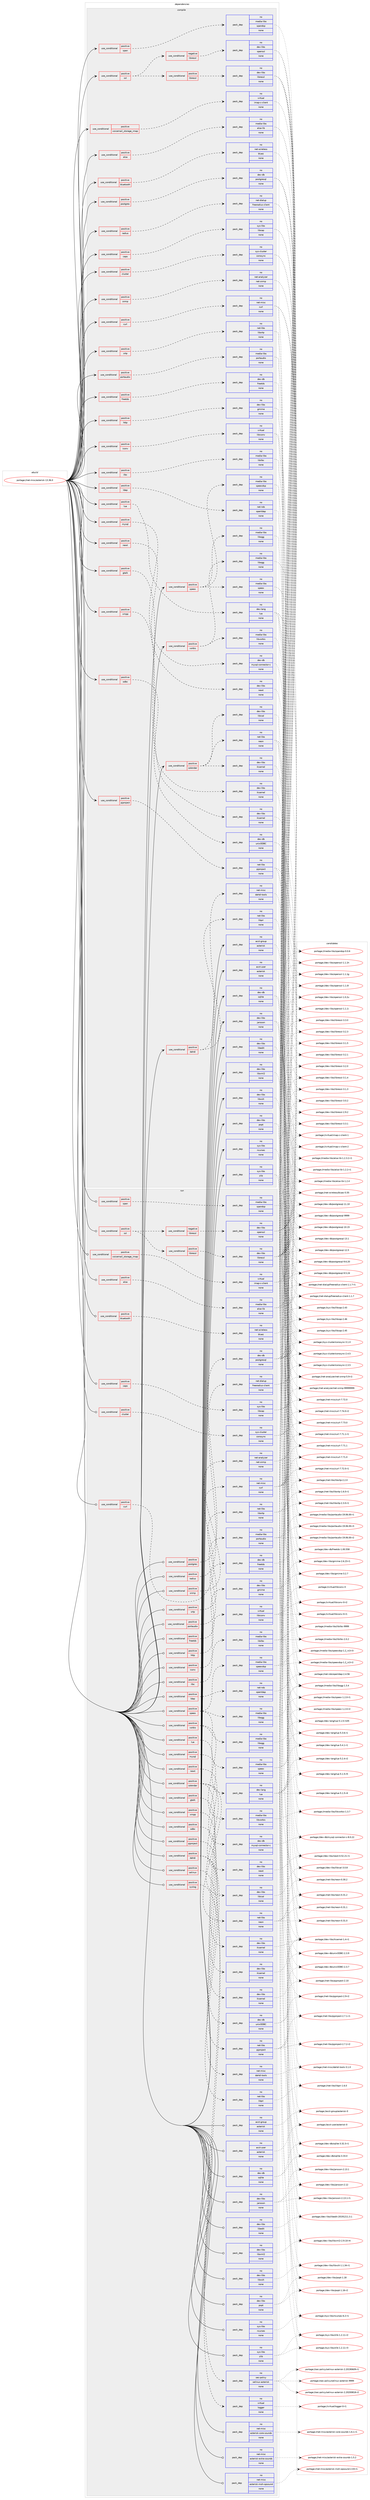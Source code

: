digraph prolog {

# *************
# Graph options
# *************

newrank=true;
concentrate=true;
compound=true;
graph [rankdir=LR,fontname=Helvetica,fontsize=10,ranksep=1.5];#, ranksep=2.5, nodesep=0.2];
edge  [arrowhead=vee];
node  [fontname=Helvetica,fontsize=10];

# **********
# The ebuild
# **********

subgraph cluster_leftcol {
color=gray;
rank=same;
label=<<i>ebuild</i>>;
id [label="portage://net-misc/asterisk-13.36.0", color=red, width=4, href="../net-misc/asterisk-13.36.0.svg"];
}

# ****************
# The dependencies
# ****************

subgraph cluster_midcol {
color=gray;
label=<<i>dependencies</i>>;
subgraph cluster_compile {
fillcolor="#eeeeee";
style=filled;
label=<<i>compile</i>>;
subgraph cond2591 {
dependency9866 [label=<<TABLE BORDER="0" CELLBORDER="1" CELLSPACING="0" CELLPADDING="4"><TR><TD ROWSPAN="3" CELLPADDING="10">use_conditional</TD></TR><TR><TD>positive</TD></TR><TR><TD>alsa</TD></TR></TABLE>>, shape=none, color=red];
subgraph pack7162 {
dependency9867 [label=<<TABLE BORDER="0" CELLBORDER="1" CELLSPACING="0" CELLPADDING="4" WIDTH="220"><TR><TD ROWSPAN="6" CELLPADDING="30">pack_dep</TD></TR><TR><TD WIDTH="110">no</TD></TR><TR><TD>media-libs</TD></TR><TR><TD>alsa-lib</TD></TR><TR><TD>none</TD></TR><TR><TD></TD></TR></TABLE>>, shape=none, color=blue];
}
dependency9866:e -> dependency9867:w [weight=20,style="dashed",arrowhead="vee"];
}
id:e -> dependency9866:w [weight=20,style="solid",arrowhead="vee"];
subgraph cond2592 {
dependency9868 [label=<<TABLE BORDER="0" CELLBORDER="1" CELLSPACING="0" CELLPADDING="4"><TR><TD ROWSPAN="3" CELLPADDING="10">use_conditional</TD></TR><TR><TD>positive</TD></TR><TR><TD>bluetooth</TD></TR></TABLE>>, shape=none, color=red];
subgraph pack7163 {
dependency9869 [label=<<TABLE BORDER="0" CELLBORDER="1" CELLSPACING="0" CELLPADDING="4" WIDTH="220"><TR><TD ROWSPAN="6" CELLPADDING="30">pack_dep</TD></TR><TR><TD WIDTH="110">no</TD></TR><TR><TD>net-wireless</TD></TR><TR><TD>bluez</TD></TR><TR><TD>none</TD></TR><TR><TD></TD></TR></TABLE>>, shape=none, color=blue];
}
dependency9868:e -> dependency9869:w [weight=20,style="dashed",arrowhead="vee"];
}
id:e -> dependency9868:w [weight=20,style="solid",arrowhead="vee"];
subgraph cond2593 {
dependency9870 [label=<<TABLE BORDER="0" CELLBORDER="1" CELLSPACING="0" CELLPADDING="4"><TR><TD ROWSPAN="3" CELLPADDING="10">use_conditional</TD></TR><TR><TD>positive</TD></TR><TR><TD>calendar</TD></TR></TABLE>>, shape=none, color=red];
subgraph pack7164 {
dependency9871 [label=<<TABLE BORDER="0" CELLBORDER="1" CELLSPACING="0" CELLPADDING="4" WIDTH="220"><TR><TD ROWSPAN="6" CELLPADDING="30">pack_dep</TD></TR><TR><TD WIDTH="110">no</TD></TR><TR><TD>net-libs</TD></TR><TR><TD>neon</TD></TR><TR><TD>none</TD></TR><TR><TD></TD></TR></TABLE>>, shape=none, color=blue];
}
dependency9870:e -> dependency9871:w [weight=20,style="dashed",arrowhead="vee"];
subgraph pack7165 {
dependency9872 [label=<<TABLE BORDER="0" CELLBORDER="1" CELLSPACING="0" CELLPADDING="4" WIDTH="220"><TR><TD ROWSPAN="6" CELLPADDING="30">pack_dep</TD></TR><TR><TD WIDTH="110">no</TD></TR><TR><TD>dev-libs</TD></TR><TR><TD>libical</TD></TR><TR><TD>none</TD></TR><TR><TD></TD></TR></TABLE>>, shape=none, color=blue];
}
dependency9870:e -> dependency9872:w [weight=20,style="dashed",arrowhead="vee"];
subgraph pack7166 {
dependency9873 [label=<<TABLE BORDER="0" CELLBORDER="1" CELLSPACING="0" CELLPADDING="4" WIDTH="220"><TR><TD ROWSPAN="6" CELLPADDING="30">pack_dep</TD></TR><TR><TD WIDTH="110">no</TD></TR><TR><TD>dev-libs</TD></TR><TR><TD>iksemel</TD></TR><TR><TD>none</TD></TR><TR><TD></TD></TR></TABLE>>, shape=none, color=blue];
}
dependency9870:e -> dependency9873:w [weight=20,style="dashed",arrowhead="vee"];
}
id:e -> dependency9870:w [weight=20,style="solid",arrowhead="vee"];
subgraph cond2594 {
dependency9874 [label=<<TABLE BORDER="0" CELLBORDER="1" CELLSPACING="0" CELLPADDING="4"><TR><TD ROWSPAN="3" CELLPADDING="10">use_conditional</TD></TR><TR><TD>positive</TD></TR><TR><TD>caps</TD></TR></TABLE>>, shape=none, color=red];
subgraph pack7167 {
dependency9875 [label=<<TABLE BORDER="0" CELLBORDER="1" CELLSPACING="0" CELLPADDING="4" WIDTH="220"><TR><TD ROWSPAN="6" CELLPADDING="30">pack_dep</TD></TR><TR><TD WIDTH="110">no</TD></TR><TR><TD>sys-libs</TD></TR><TR><TD>libcap</TD></TR><TR><TD>none</TD></TR><TR><TD></TD></TR></TABLE>>, shape=none, color=blue];
}
dependency9874:e -> dependency9875:w [weight=20,style="dashed",arrowhead="vee"];
}
id:e -> dependency9874:w [weight=20,style="solid",arrowhead="vee"];
subgraph cond2595 {
dependency9876 [label=<<TABLE BORDER="0" CELLBORDER="1" CELLSPACING="0" CELLPADDING="4"><TR><TD ROWSPAN="3" CELLPADDING="10">use_conditional</TD></TR><TR><TD>positive</TD></TR><TR><TD>cluster</TD></TR></TABLE>>, shape=none, color=red];
subgraph pack7168 {
dependency9877 [label=<<TABLE BORDER="0" CELLBORDER="1" CELLSPACING="0" CELLPADDING="4" WIDTH="220"><TR><TD ROWSPAN="6" CELLPADDING="30">pack_dep</TD></TR><TR><TD WIDTH="110">no</TD></TR><TR><TD>sys-cluster</TD></TR><TR><TD>corosync</TD></TR><TR><TD>none</TD></TR><TR><TD></TD></TR></TABLE>>, shape=none, color=blue];
}
dependency9876:e -> dependency9877:w [weight=20,style="dashed",arrowhead="vee"];
}
id:e -> dependency9876:w [weight=20,style="solid",arrowhead="vee"];
subgraph cond2596 {
dependency9878 [label=<<TABLE BORDER="0" CELLBORDER="1" CELLSPACING="0" CELLPADDING="4"><TR><TD ROWSPAN="3" CELLPADDING="10">use_conditional</TD></TR><TR><TD>positive</TD></TR><TR><TD>curl</TD></TR></TABLE>>, shape=none, color=red];
subgraph pack7169 {
dependency9879 [label=<<TABLE BORDER="0" CELLBORDER="1" CELLSPACING="0" CELLPADDING="4" WIDTH="220"><TR><TD ROWSPAN="6" CELLPADDING="30">pack_dep</TD></TR><TR><TD WIDTH="110">no</TD></TR><TR><TD>net-misc</TD></TR><TR><TD>curl</TD></TR><TR><TD>none</TD></TR><TR><TD></TD></TR></TABLE>>, shape=none, color=blue];
}
dependency9878:e -> dependency9879:w [weight=20,style="dashed",arrowhead="vee"];
}
id:e -> dependency9878:w [weight=20,style="solid",arrowhead="vee"];
subgraph cond2597 {
dependency9880 [label=<<TABLE BORDER="0" CELLBORDER="1" CELLSPACING="0" CELLPADDING="4"><TR><TD ROWSPAN="3" CELLPADDING="10">use_conditional</TD></TR><TR><TD>positive</TD></TR><TR><TD>dahdi</TD></TR></TABLE>>, shape=none, color=red];
subgraph pack7170 {
dependency9881 [label=<<TABLE BORDER="0" CELLBORDER="1" CELLSPACING="0" CELLPADDING="4" WIDTH="220"><TR><TD ROWSPAN="6" CELLPADDING="30">pack_dep</TD></TR><TR><TD WIDTH="110">no</TD></TR><TR><TD>net-libs</TD></TR><TR><TD>libpri</TD></TR><TR><TD>none</TD></TR><TR><TD></TD></TR></TABLE>>, shape=none, color=blue];
}
dependency9880:e -> dependency9881:w [weight=20,style="dashed",arrowhead="vee"];
subgraph pack7171 {
dependency9882 [label=<<TABLE BORDER="0" CELLBORDER="1" CELLSPACING="0" CELLPADDING="4" WIDTH="220"><TR><TD ROWSPAN="6" CELLPADDING="30">pack_dep</TD></TR><TR><TD WIDTH="110">no</TD></TR><TR><TD>net-misc</TD></TR><TR><TD>dahdi-tools</TD></TR><TR><TD>none</TD></TR><TR><TD></TD></TR></TABLE>>, shape=none, color=blue];
}
dependency9880:e -> dependency9882:w [weight=20,style="dashed",arrowhead="vee"];
}
id:e -> dependency9880:w [weight=20,style="solid",arrowhead="vee"];
subgraph cond2598 {
dependency9883 [label=<<TABLE BORDER="0" CELLBORDER="1" CELLSPACING="0" CELLPADDING="4"><TR><TD ROWSPAN="3" CELLPADDING="10">use_conditional</TD></TR><TR><TD>positive</TD></TR><TR><TD>freetds</TD></TR></TABLE>>, shape=none, color=red];
subgraph pack7172 {
dependency9884 [label=<<TABLE BORDER="0" CELLBORDER="1" CELLSPACING="0" CELLPADDING="4" WIDTH="220"><TR><TD ROWSPAN="6" CELLPADDING="30">pack_dep</TD></TR><TR><TD WIDTH="110">no</TD></TR><TR><TD>dev-db</TD></TR><TR><TD>freetds</TD></TR><TR><TD>none</TD></TR><TR><TD></TD></TR></TABLE>>, shape=none, color=blue];
}
dependency9883:e -> dependency9884:w [weight=20,style="dashed",arrowhead="vee"];
}
id:e -> dependency9883:w [weight=20,style="solid",arrowhead="vee"];
subgraph cond2599 {
dependency9885 [label=<<TABLE BORDER="0" CELLBORDER="1" CELLSPACING="0" CELLPADDING="4"><TR><TD ROWSPAN="3" CELLPADDING="10">use_conditional</TD></TR><TR><TD>positive</TD></TR><TR><TD>gtalk</TD></TR></TABLE>>, shape=none, color=red];
subgraph pack7173 {
dependency9886 [label=<<TABLE BORDER="0" CELLBORDER="1" CELLSPACING="0" CELLPADDING="4" WIDTH="220"><TR><TD ROWSPAN="6" CELLPADDING="30">pack_dep</TD></TR><TR><TD WIDTH="110">no</TD></TR><TR><TD>dev-libs</TD></TR><TR><TD>iksemel</TD></TR><TR><TD>none</TD></TR><TR><TD></TD></TR></TABLE>>, shape=none, color=blue];
}
dependency9885:e -> dependency9886:w [weight=20,style="dashed",arrowhead="vee"];
}
id:e -> dependency9885:w [weight=20,style="solid",arrowhead="vee"];
subgraph cond2600 {
dependency9887 [label=<<TABLE BORDER="0" CELLBORDER="1" CELLSPACING="0" CELLPADDING="4"><TR><TD ROWSPAN="3" CELLPADDING="10">use_conditional</TD></TR><TR><TD>positive</TD></TR><TR><TD>http</TD></TR></TABLE>>, shape=none, color=red];
subgraph pack7174 {
dependency9888 [label=<<TABLE BORDER="0" CELLBORDER="1" CELLSPACING="0" CELLPADDING="4" WIDTH="220"><TR><TD ROWSPAN="6" CELLPADDING="30">pack_dep</TD></TR><TR><TD WIDTH="110">no</TD></TR><TR><TD>dev-libs</TD></TR><TR><TD>gmime</TD></TR><TR><TD>none</TD></TR><TR><TD></TD></TR></TABLE>>, shape=none, color=blue];
}
dependency9887:e -> dependency9888:w [weight=20,style="dashed",arrowhead="vee"];
}
id:e -> dependency9887:w [weight=20,style="solid",arrowhead="vee"];
subgraph cond2601 {
dependency9889 [label=<<TABLE BORDER="0" CELLBORDER="1" CELLSPACING="0" CELLPADDING="4"><TR><TD ROWSPAN="3" CELLPADDING="10">use_conditional</TD></TR><TR><TD>positive</TD></TR><TR><TD>iconv</TD></TR></TABLE>>, shape=none, color=red];
subgraph pack7175 {
dependency9890 [label=<<TABLE BORDER="0" CELLBORDER="1" CELLSPACING="0" CELLPADDING="4" WIDTH="220"><TR><TD ROWSPAN="6" CELLPADDING="30">pack_dep</TD></TR><TR><TD WIDTH="110">no</TD></TR><TR><TD>virtual</TD></TR><TR><TD>libiconv</TD></TR><TR><TD>none</TD></TR><TR><TD></TD></TR></TABLE>>, shape=none, color=blue];
}
dependency9889:e -> dependency9890:w [weight=20,style="dashed",arrowhead="vee"];
}
id:e -> dependency9889:w [weight=20,style="solid",arrowhead="vee"];
subgraph cond2602 {
dependency9891 [label=<<TABLE BORDER="0" CELLBORDER="1" CELLSPACING="0" CELLPADDING="4"><TR><TD ROWSPAN="3" CELLPADDING="10">use_conditional</TD></TR><TR><TD>positive</TD></TR><TR><TD>ilbc</TD></TR></TABLE>>, shape=none, color=red];
subgraph pack7176 {
dependency9892 [label=<<TABLE BORDER="0" CELLBORDER="1" CELLSPACING="0" CELLPADDING="4" WIDTH="220"><TR><TD ROWSPAN="6" CELLPADDING="30">pack_dep</TD></TR><TR><TD WIDTH="110">no</TD></TR><TR><TD>media-libs</TD></TR><TR><TD>libilbc</TD></TR><TR><TD>none</TD></TR><TR><TD></TD></TR></TABLE>>, shape=none, color=blue];
}
dependency9891:e -> dependency9892:w [weight=20,style="dashed",arrowhead="vee"];
}
id:e -> dependency9891:w [weight=20,style="solid",arrowhead="vee"];
subgraph cond2603 {
dependency9893 [label=<<TABLE BORDER="0" CELLBORDER="1" CELLSPACING="0" CELLPADDING="4"><TR><TD ROWSPAN="3" CELLPADDING="10">use_conditional</TD></TR><TR><TD>positive</TD></TR><TR><TD>ldap</TD></TR></TABLE>>, shape=none, color=red];
subgraph pack7177 {
dependency9894 [label=<<TABLE BORDER="0" CELLBORDER="1" CELLSPACING="0" CELLPADDING="4" WIDTH="220"><TR><TD ROWSPAN="6" CELLPADDING="30">pack_dep</TD></TR><TR><TD WIDTH="110">no</TD></TR><TR><TD>net-nds</TD></TR><TR><TD>openldap</TD></TR><TR><TD>none</TD></TR><TR><TD></TD></TR></TABLE>>, shape=none, color=blue];
}
dependency9893:e -> dependency9894:w [weight=20,style="dashed",arrowhead="vee"];
}
id:e -> dependency9893:w [weight=20,style="solid",arrowhead="vee"];
subgraph cond2604 {
dependency9895 [label=<<TABLE BORDER="0" CELLBORDER="1" CELLSPACING="0" CELLPADDING="4"><TR><TD ROWSPAN="3" CELLPADDING="10">use_conditional</TD></TR><TR><TD>positive</TD></TR><TR><TD>lua</TD></TR></TABLE>>, shape=none, color=red];
subgraph pack7178 {
dependency9896 [label=<<TABLE BORDER="0" CELLBORDER="1" CELLSPACING="0" CELLPADDING="4" WIDTH="220"><TR><TD ROWSPAN="6" CELLPADDING="30">pack_dep</TD></TR><TR><TD WIDTH="110">no</TD></TR><TR><TD>dev-lang</TD></TR><TR><TD>lua</TD></TR><TR><TD>none</TD></TR><TR><TD></TD></TR></TABLE>>, shape=none, color=blue];
}
dependency9895:e -> dependency9896:w [weight=20,style="dashed",arrowhead="vee"];
}
id:e -> dependency9895:w [weight=20,style="solid",arrowhead="vee"];
subgraph cond2605 {
dependency9897 [label=<<TABLE BORDER="0" CELLBORDER="1" CELLSPACING="0" CELLPADDING="4"><TR><TD ROWSPAN="3" CELLPADDING="10">use_conditional</TD></TR><TR><TD>positive</TD></TR><TR><TD>mysql</TD></TR></TABLE>>, shape=none, color=red];
subgraph pack7179 {
dependency9898 [label=<<TABLE BORDER="0" CELLBORDER="1" CELLSPACING="0" CELLPADDING="4" WIDTH="220"><TR><TD ROWSPAN="6" CELLPADDING="30">pack_dep</TD></TR><TR><TD WIDTH="110">no</TD></TR><TR><TD>dev-db</TD></TR><TR><TD>mysql-connector-c</TD></TR><TR><TD>none</TD></TR><TR><TD></TD></TR></TABLE>>, shape=none, color=blue];
}
dependency9897:e -> dependency9898:w [weight=20,style="dashed",arrowhead="vee"];
}
id:e -> dependency9897:w [weight=20,style="solid",arrowhead="vee"];
subgraph cond2606 {
dependency9899 [label=<<TABLE BORDER="0" CELLBORDER="1" CELLSPACING="0" CELLPADDING="4"><TR><TD ROWSPAN="3" CELLPADDING="10">use_conditional</TD></TR><TR><TD>positive</TD></TR><TR><TD>newt</TD></TR></TABLE>>, shape=none, color=red];
subgraph pack7180 {
dependency9900 [label=<<TABLE BORDER="0" CELLBORDER="1" CELLSPACING="0" CELLPADDING="4" WIDTH="220"><TR><TD ROWSPAN="6" CELLPADDING="30">pack_dep</TD></TR><TR><TD WIDTH="110">no</TD></TR><TR><TD>dev-libs</TD></TR><TR><TD>newt</TD></TR><TR><TD>none</TD></TR><TR><TD></TD></TR></TABLE>>, shape=none, color=blue];
}
dependency9899:e -> dependency9900:w [weight=20,style="dashed",arrowhead="vee"];
}
id:e -> dependency9899:w [weight=20,style="solid",arrowhead="vee"];
subgraph cond2607 {
dependency9901 [label=<<TABLE BORDER="0" CELLBORDER="1" CELLSPACING="0" CELLPADDING="4"><TR><TD ROWSPAN="3" CELLPADDING="10">use_conditional</TD></TR><TR><TD>positive</TD></TR><TR><TD>odbc</TD></TR></TABLE>>, shape=none, color=red];
subgraph pack7181 {
dependency9902 [label=<<TABLE BORDER="0" CELLBORDER="1" CELLSPACING="0" CELLPADDING="4" WIDTH="220"><TR><TD ROWSPAN="6" CELLPADDING="30">pack_dep</TD></TR><TR><TD WIDTH="110">no</TD></TR><TR><TD>dev-db</TD></TR><TR><TD>unixODBC</TD></TR><TR><TD>none</TD></TR><TR><TD></TD></TR></TABLE>>, shape=none, color=blue];
}
dependency9901:e -> dependency9902:w [weight=20,style="dashed",arrowhead="vee"];
}
id:e -> dependency9901:w [weight=20,style="solid",arrowhead="vee"];
subgraph cond2608 {
dependency9903 [label=<<TABLE BORDER="0" CELLBORDER="1" CELLSPACING="0" CELLPADDING="4"><TR><TD ROWSPAN="3" CELLPADDING="10">use_conditional</TD></TR><TR><TD>positive</TD></TR><TR><TD>pjproject</TD></TR></TABLE>>, shape=none, color=red];
subgraph pack7182 {
dependency9904 [label=<<TABLE BORDER="0" CELLBORDER="1" CELLSPACING="0" CELLPADDING="4" WIDTH="220"><TR><TD ROWSPAN="6" CELLPADDING="30">pack_dep</TD></TR><TR><TD WIDTH="110">no</TD></TR><TR><TD>net-libs</TD></TR><TR><TD>pjproject</TD></TR><TR><TD>none</TD></TR><TR><TD></TD></TR></TABLE>>, shape=none, color=blue];
}
dependency9903:e -> dependency9904:w [weight=20,style="dashed",arrowhead="vee"];
}
id:e -> dependency9903:w [weight=20,style="solid",arrowhead="vee"];
subgraph cond2609 {
dependency9905 [label=<<TABLE BORDER="0" CELLBORDER="1" CELLSPACING="0" CELLPADDING="4"><TR><TD ROWSPAN="3" CELLPADDING="10">use_conditional</TD></TR><TR><TD>positive</TD></TR><TR><TD>portaudio</TD></TR></TABLE>>, shape=none, color=red];
subgraph pack7183 {
dependency9906 [label=<<TABLE BORDER="0" CELLBORDER="1" CELLSPACING="0" CELLPADDING="4" WIDTH="220"><TR><TD ROWSPAN="6" CELLPADDING="30">pack_dep</TD></TR><TR><TD WIDTH="110">no</TD></TR><TR><TD>media-libs</TD></TR><TR><TD>portaudio</TD></TR><TR><TD>none</TD></TR><TR><TD></TD></TR></TABLE>>, shape=none, color=blue];
}
dependency9905:e -> dependency9906:w [weight=20,style="dashed",arrowhead="vee"];
}
id:e -> dependency9905:w [weight=20,style="solid",arrowhead="vee"];
subgraph cond2610 {
dependency9907 [label=<<TABLE BORDER="0" CELLBORDER="1" CELLSPACING="0" CELLPADDING="4"><TR><TD ROWSPAN="3" CELLPADDING="10">use_conditional</TD></TR><TR><TD>positive</TD></TR><TR><TD>postgres</TD></TR></TABLE>>, shape=none, color=red];
subgraph pack7184 {
dependency9908 [label=<<TABLE BORDER="0" CELLBORDER="1" CELLSPACING="0" CELLPADDING="4" WIDTH="220"><TR><TD ROWSPAN="6" CELLPADDING="30">pack_dep</TD></TR><TR><TD WIDTH="110">no</TD></TR><TR><TD>dev-db</TD></TR><TR><TD>postgresql</TD></TR><TR><TD>none</TD></TR><TR><TD></TD></TR></TABLE>>, shape=none, color=blue];
}
dependency9907:e -> dependency9908:w [weight=20,style="dashed",arrowhead="vee"];
}
id:e -> dependency9907:w [weight=20,style="solid",arrowhead="vee"];
subgraph cond2611 {
dependency9909 [label=<<TABLE BORDER="0" CELLBORDER="1" CELLSPACING="0" CELLPADDING="4"><TR><TD ROWSPAN="3" CELLPADDING="10">use_conditional</TD></TR><TR><TD>positive</TD></TR><TR><TD>radius</TD></TR></TABLE>>, shape=none, color=red];
subgraph pack7185 {
dependency9910 [label=<<TABLE BORDER="0" CELLBORDER="1" CELLSPACING="0" CELLPADDING="4" WIDTH="220"><TR><TD ROWSPAN="6" CELLPADDING="30">pack_dep</TD></TR><TR><TD WIDTH="110">no</TD></TR><TR><TD>net-dialup</TD></TR><TR><TD>freeradius-client</TD></TR><TR><TD>none</TD></TR><TR><TD></TD></TR></TABLE>>, shape=none, color=blue];
}
dependency9909:e -> dependency9910:w [weight=20,style="dashed",arrowhead="vee"];
}
id:e -> dependency9909:w [weight=20,style="solid",arrowhead="vee"];
subgraph cond2612 {
dependency9911 [label=<<TABLE BORDER="0" CELLBORDER="1" CELLSPACING="0" CELLPADDING="4"><TR><TD ROWSPAN="3" CELLPADDING="10">use_conditional</TD></TR><TR><TD>positive</TD></TR><TR><TD>snmp</TD></TR></TABLE>>, shape=none, color=red];
subgraph pack7186 {
dependency9912 [label=<<TABLE BORDER="0" CELLBORDER="1" CELLSPACING="0" CELLPADDING="4" WIDTH="220"><TR><TD ROWSPAN="6" CELLPADDING="30">pack_dep</TD></TR><TR><TD WIDTH="110">no</TD></TR><TR><TD>net-analyzer</TD></TR><TR><TD>net-snmp</TD></TR><TR><TD>none</TD></TR><TR><TD></TD></TR></TABLE>>, shape=none, color=blue];
}
dependency9911:e -> dependency9912:w [weight=20,style="dashed",arrowhead="vee"];
}
id:e -> dependency9911:w [weight=20,style="solid",arrowhead="vee"];
subgraph cond2613 {
dependency9913 [label=<<TABLE BORDER="0" CELLBORDER="1" CELLSPACING="0" CELLPADDING="4"><TR><TD ROWSPAN="3" CELLPADDING="10">use_conditional</TD></TR><TR><TD>positive</TD></TR><TR><TD>span</TD></TR></TABLE>>, shape=none, color=red];
subgraph pack7187 {
dependency9914 [label=<<TABLE BORDER="0" CELLBORDER="1" CELLSPACING="0" CELLPADDING="4" WIDTH="220"><TR><TD ROWSPAN="6" CELLPADDING="30">pack_dep</TD></TR><TR><TD WIDTH="110">no</TD></TR><TR><TD>media-libs</TD></TR><TR><TD>spandsp</TD></TR><TR><TD>none</TD></TR><TR><TD></TD></TR></TABLE>>, shape=none, color=blue];
}
dependency9913:e -> dependency9914:w [weight=20,style="dashed",arrowhead="vee"];
}
id:e -> dependency9913:w [weight=20,style="solid",arrowhead="vee"];
subgraph cond2614 {
dependency9915 [label=<<TABLE BORDER="0" CELLBORDER="1" CELLSPACING="0" CELLPADDING="4"><TR><TD ROWSPAN="3" CELLPADDING="10">use_conditional</TD></TR><TR><TD>positive</TD></TR><TR><TD>speex</TD></TR></TABLE>>, shape=none, color=red];
subgraph pack7188 {
dependency9916 [label=<<TABLE BORDER="0" CELLBORDER="1" CELLSPACING="0" CELLPADDING="4" WIDTH="220"><TR><TD ROWSPAN="6" CELLPADDING="30">pack_dep</TD></TR><TR><TD WIDTH="110">no</TD></TR><TR><TD>media-libs</TD></TR><TR><TD>libogg</TD></TR><TR><TD>none</TD></TR><TR><TD></TD></TR></TABLE>>, shape=none, color=blue];
}
dependency9915:e -> dependency9916:w [weight=20,style="dashed",arrowhead="vee"];
subgraph pack7189 {
dependency9917 [label=<<TABLE BORDER="0" CELLBORDER="1" CELLSPACING="0" CELLPADDING="4" WIDTH="220"><TR><TD ROWSPAN="6" CELLPADDING="30">pack_dep</TD></TR><TR><TD WIDTH="110">no</TD></TR><TR><TD>media-libs</TD></TR><TR><TD>speex</TD></TR><TR><TD>none</TD></TR><TR><TD></TD></TR></TABLE>>, shape=none, color=blue];
}
dependency9915:e -> dependency9917:w [weight=20,style="dashed",arrowhead="vee"];
subgraph pack7190 {
dependency9918 [label=<<TABLE BORDER="0" CELLBORDER="1" CELLSPACING="0" CELLPADDING="4" WIDTH="220"><TR><TD ROWSPAN="6" CELLPADDING="30">pack_dep</TD></TR><TR><TD WIDTH="110">no</TD></TR><TR><TD>media-libs</TD></TR><TR><TD>speexdsp</TD></TR><TR><TD>none</TD></TR><TR><TD></TD></TR></TABLE>>, shape=none, color=blue];
}
dependency9915:e -> dependency9918:w [weight=20,style="dashed",arrowhead="vee"];
}
id:e -> dependency9915:w [weight=20,style="solid",arrowhead="vee"];
subgraph cond2615 {
dependency9919 [label=<<TABLE BORDER="0" CELLBORDER="1" CELLSPACING="0" CELLPADDING="4"><TR><TD ROWSPAN="3" CELLPADDING="10">use_conditional</TD></TR><TR><TD>positive</TD></TR><TR><TD>srtp</TD></TR></TABLE>>, shape=none, color=red];
subgraph pack7191 {
dependency9920 [label=<<TABLE BORDER="0" CELLBORDER="1" CELLSPACING="0" CELLPADDING="4" WIDTH="220"><TR><TD ROWSPAN="6" CELLPADDING="30">pack_dep</TD></TR><TR><TD WIDTH="110">no</TD></TR><TR><TD>net-libs</TD></TR><TR><TD>libsrtp</TD></TR><TR><TD>none</TD></TR><TR><TD></TD></TR></TABLE>>, shape=none, color=blue];
}
dependency9919:e -> dependency9920:w [weight=20,style="dashed",arrowhead="vee"];
}
id:e -> dependency9919:w [weight=20,style="solid",arrowhead="vee"];
subgraph cond2616 {
dependency9921 [label=<<TABLE BORDER="0" CELLBORDER="1" CELLSPACING="0" CELLPADDING="4"><TR><TD ROWSPAN="3" CELLPADDING="10">use_conditional</TD></TR><TR><TD>positive</TD></TR><TR><TD>ssl</TD></TR></TABLE>>, shape=none, color=red];
subgraph cond2617 {
dependency9922 [label=<<TABLE BORDER="0" CELLBORDER="1" CELLSPACING="0" CELLPADDING="4"><TR><TD ROWSPAN="3" CELLPADDING="10">use_conditional</TD></TR><TR><TD>negative</TD></TR><TR><TD>libressl</TD></TR></TABLE>>, shape=none, color=red];
subgraph pack7192 {
dependency9923 [label=<<TABLE BORDER="0" CELLBORDER="1" CELLSPACING="0" CELLPADDING="4" WIDTH="220"><TR><TD ROWSPAN="6" CELLPADDING="30">pack_dep</TD></TR><TR><TD WIDTH="110">no</TD></TR><TR><TD>dev-libs</TD></TR><TR><TD>openssl</TD></TR><TR><TD>none</TD></TR><TR><TD></TD></TR></TABLE>>, shape=none, color=blue];
}
dependency9922:e -> dependency9923:w [weight=20,style="dashed",arrowhead="vee"];
}
dependency9921:e -> dependency9922:w [weight=20,style="dashed",arrowhead="vee"];
subgraph cond2618 {
dependency9924 [label=<<TABLE BORDER="0" CELLBORDER="1" CELLSPACING="0" CELLPADDING="4"><TR><TD ROWSPAN="3" CELLPADDING="10">use_conditional</TD></TR><TR><TD>positive</TD></TR><TR><TD>libressl</TD></TR></TABLE>>, shape=none, color=red];
subgraph pack7193 {
dependency9925 [label=<<TABLE BORDER="0" CELLBORDER="1" CELLSPACING="0" CELLPADDING="4" WIDTH="220"><TR><TD ROWSPAN="6" CELLPADDING="30">pack_dep</TD></TR><TR><TD WIDTH="110">no</TD></TR><TR><TD>dev-libs</TD></TR><TR><TD>libressl</TD></TR><TR><TD>none</TD></TR><TR><TD></TD></TR></TABLE>>, shape=none, color=blue];
}
dependency9924:e -> dependency9925:w [weight=20,style="dashed",arrowhead="vee"];
}
dependency9921:e -> dependency9924:w [weight=20,style="dashed",arrowhead="vee"];
}
id:e -> dependency9921:w [weight=20,style="solid",arrowhead="vee"];
subgraph cond2619 {
dependency9926 [label=<<TABLE BORDER="0" CELLBORDER="1" CELLSPACING="0" CELLPADDING="4"><TR><TD ROWSPAN="3" CELLPADDING="10">use_conditional</TD></TR><TR><TD>positive</TD></TR><TR><TD>voicemail_storage_imap</TD></TR></TABLE>>, shape=none, color=red];
subgraph pack7194 {
dependency9927 [label=<<TABLE BORDER="0" CELLBORDER="1" CELLSPACING="0" CELLPADDING="4" WIDTH="220"><TR><TD ROWSPAN="6" CELLPADDING="30">pack_dep</TD></TR><TR><TD WIDTH="110">no</TD></TR><TR><TD>virtual</TD></TR><TR><TD>imap-c-client</TD></TR><TR><TD>none</TD></TR><TR><TD></TD></TR></TABLE>>, shape=none, color=blue];
}
dependency9926:e -> dependency9927:w [weight=20,style="dashed",arrowhead="vee"];
}
id:e -> dependency9926:w [weight=20,style="solid",arrowhead="vee"];
subgraph cond2620 {
dependency9928 [label=<<TABLE BORDER="0" CELLBORDER="1" CELLSPACING="0" CELLPADDING="4"><TR><TD ROWSPAN="3" CELLPADDING="10">use_conditional</TD></TR><TR><TD>positive</TD></TR><TR><TD>vorbis</TD></TR></TABLE>>, shape=none, color=red];
subgraph pack7195 {
dependency9929 [label=<<TABLE BORDER="0" CELLBORDER="1" CELLSPACING="0" CELLPADDING="4" WIDTH="220"><TR><TD ROWSPAN="6" CELLPADDING="30">pack_dep</TD></TR><TR><TD WIDTH="110">no</TD></TR><TR><TD>media-libs</TD></TR><TR><TD>libogg</TD></TR><TR><TD>none</TD></TR><TR><TD></TD></TR></TABLE>>, shape=none, color=blue];
}
dependency9928:e -> dependency9929:w [weight=20,style="dashed",arrowhead="vee"];
subgraph pack7196 {
dependency9930 [label=<<TABLE BORDER="0" CELLBORDER="1" CELLSPACING="0" CELLPADDING="4" WIDTH="220"><TR><TD ROWSPAN="6" CELLPADDING="30">pack_dep</TD></TR><TR><TD WIDTH="110">no</TD></TR><TR><TD>media-libs</TD></TR><TR><TD>libvorbis</TD></TR><TR><TD>none</TD></TR><TR><TD></TD></TR></TABLE>>, shape=none, color=blue];
}
dependency9928:e -> dependency9930:w [weight=20,style="dashed",arrowhead="vee"];
}
id:e -> dependency9928:w [weight=20,style="solid",arrowhead="vee"];
subgraph cond2621 {
dependency9931 [label=<<TABLE BORDER="0" CELLBORDER="1" CELLSPACING="0" CELLPADDING="4"><TR><TD ROWSPAN="3" CELLPADDING="10">use_conditional</TD></TR><TR><TD>positive</TD></TR><TR><TD>xmpp</TD></TR></TABLE>>, shape=none, color=red];
subgraph pack7197 {
dependency9932 [label=<<TABLE BORDER="0" CELLBORDER="1" CELLSPACING="0" CELLPADDING="4" WIDTH="220"><TR><TD ROWSPAN="6" CELLPADDING="30">pack_dep</TD></TR><TR><TD WIDTH="110">no</TD></TR><TR><TD>dev-libs</TD></TR><TR><TD>iksemel</TD></TR><TR><TD>none</TD></TR><TR><TD></TD></TR></TABLE>>, shape=none, color=blue];
}
dependency9931:e -> dependency9932:w [weight=20,style="dashed",arrowhead="vee"];
}
id:e -> dependency9931:w [weight=20,style="solid",arrowhead="vee"];
subgraph pack7198 {
dependency9933 [label=<<TABLE BORDER="0" CELLBORDER="1" CELLSPACING="0" CELLPADDING="4" WIDTH="220"><TR><TD ROWSPAN="6" CELLPADDING="30">pack_dep</TD></TR><TR><TD WIDTH="110">no</TD></TR><TR><TD>acct-group</TD></TR><TR><TD>asterisk</TD></TR><TR><TD>none</TD></TR><TR><TD></TD></TR></TABLE>>, shape=none, color=blue];
}
id:e -> dependency9933:w [weight=20,style="solid",arrowhead="vee"];
subgraph pack7199 {
dependency9934 [label=<<TABLE BORDER="0" CELLBORDER="1" CELLSPACING="0" CELLPADDING="4" WIDTH="220"><TR><TD ROWSPAN="6" CELLPADDING="30">pack_dep</TD></TR><TR><TD WIDTH="110">no</TD></TR><TR><TD>acct-user</TD></TR><TR><TD>asterisk</TD></TR><TR><TD>none</TD></TR><TR><TD></TD></TR></TABLE>>, shape=none, color=blue];
}
id:e -> dependency9934:w [weight=20,style="solid",arrowhead="vee"];
subgraph pack7200 {
dependency9935 [label=<<TABLE BORDER="0" CELLBORDER="1" CELLSPACING="0" CELLPADDING="4" WIDTH="220"><TR><TD ROWSPAN="6" CELLPADDING="30">pack_dep</TD></TR><TR><TD WIDTH="110">no</TD></TR><TR><TD>dev-db</TD></TR><TR><TD>sqlite</TD></TR><TR><TD>none</TD></TR><TR><TD></TD></TR></TABLE>>, shape=none, color=blue];
}
id:e -> dependency9935:w [weight=20,style="solid",arrowhead="vee"];
subgraph pack7201 {
dependency9936 [label=<<TABLE BORDER="0" CELLBORDER="1" CELLSPACING="0" CELLPADDING="4" WIDTH="220"><TR><TD ROWSPAN="6" CELLPADDING="30">pack_dep</TD></TR><TR><TD WIDTH="110">no</TD></TR><TR><TD>dev-libs</TD></TR><TR><TD>jansson</TD></TR><TR><TD>none</TD></TR><TR><TD></TD></TR></TABLE>>, shape=none, color=blue];
}
id:e -> dependency9936:w [weight=20,style="solid",arrowhead="vee"];
subgraph pack7202 {
dependency9937 [label=<<TABLE BORDER="0" CELLBORDER="1" CELLSPACING="0" CELLPADDING="4" WIDTH="220"><TR><TD ROWSPAN="6" CELLPADDING="30">pack_dep</TD></TR><TR><TD WIDTH="110">no</TD></TR><TR><TD>dev-libs</TD></TR><TR><TD>libedit</TD></TR><TR><TD>none</TD></TR><TR><TD></TD></TR></TABLE>>, shape=none, color=blue];
}
id:e -> dependency9937:w [weight=20,style="solid",arrowhead="vee"];
subgraph pack7203 {
dependency9938 [label=<<TABLE BORDER="0" CELLBORDER="1" CELLSPACING="0" CELLPADDING="4" WIDTH="220"><TR><TD ROWSPAN="6" CELLPADDING="30">pack_dep</TD></TR><TR><TD WIDTH="110">no</TD></TR><TR><TD>dev-libs</TD></TR><TR><TD>libxml2</TD></TR><TR><TD>none</TD></TR><TR><TD></TD></TR></TABLE>>, shape=none, color=blue];
}
id:e -> dependency9938:w [weight=20,style="solid",arrowhead="vee"];
subgraph pack7204 {
dependency9939 [label=<<TABLE BORDER="0" CELLBORDER="1" CELLSPACING="0" CELLPADDING="4" WIDTH="220"><TR><TD ROWSPAN="6" CELLPADDING="30">pack_dep</TD></TR><TR><TD WIDTH="110">no</TD></TR><TR><TD>dev-libs</TD></TR><TR><TD>libxslt</TD></TR><TR><TD>none</TD></TR><TR><TD></TD></TR></TABLE>>, shape=none, color=blue];
}
id:e -> dependency9939:w [weight=20,style="solid",arrowhead="vee"];
subgraph pack7205 {
dependency9940 [label=<<TABLE BORDER="0" CELLBORDER="1" CELLSPACING="0" CELLPADDING="4" WIDTH="220"><TR><TD ROWSPAN="6" CELLPADDING="30">pack_dep</TD></TR><TR><TD WIDTH="110">no</TD></TR><TR><TD>dev-libs</TD></TR><TR><TD>popt</TD></TR><TR><TD>none</TD></TR><TR><TD></TD></TR></TABLE>>, shape=none, color=blue];
}
id:e -> dependency9940:w [weight=20,style="solid",arrowhead="vee"];
subgraph pack7206 {
dependency9941 [label=<<TABLE BORDER="0" CELLBORDER="1" CELLSPACING="0" CELLPADDING="4" WIDTH="220"><TR><TD ROWSPAN="6" CELLPADDING="30">pack_dep</TD></TR><TR><TD WIDTH="110">no</TD></TR><TR><TD>sys-libs</TD></TR><TR><TD>ncurses</TD></TR><TR><TD>none</TD></TR><TR><TD></TD></TR></TABLE>>, shape=none, color=blue];
}
id:e -> dependency9941:w [weight=20,style="solid",arrowhead="vee"];
subgraph pack7207 {
dependency9942 [label=<<TABLE BORDER="0" CELLBORDER="1" CELLSPACING="0" CELLPADDING="4" WIDTH="220"><TR><TD ROWSPAN="6" CELLPADDING="30">pack_dep</TD></TR><TR><TD WIDTH="110">no</TD></TR><TR><TD>sys-libs</TD></TR><TR><TD>zlib</TD></TR><TR><TD>none</TD></TR><TR><TD></TD></TR></TABLE>>, shape=none, color=blue];
}
id:e -> dependency9942:w [weight=20,style="solid",arrowhead="vee"];
}
subgraph cluster_compileandrun {
fillcolor="#eeeeee";
style=filled;
label=<<i>compile and run</i>>;
}
subgraph cluster_run {
fillcolor="#eeeeee";
style=filled;
label=<<i>run</i>>;
subgraph cond2622 {
dependency9943 [label=<<TABLE BORDER="0" CELLBORDER="1" CELLSPACING="0" CELLPADDING="4"><TR><TD ROWSPAN="3" CELLPADDING="10">use_conditional</TD></TR><TR><TD>positive</TD></TR><TR><TD>alsa</TD></TR></TABLE>>, shape=none, color=red];
subgraph pack7208 {
dependency9944 [label=<<TABLE BORDER="0" CELLBORDER="1" CELLSPACING="0" CELLPADDING="4" WIDTH="220"><TR><TD ROWSPAN="6" CELLPADDING="30">pack_dep</TD></TR><TR><TD WIDTH="110">no</TD></TR><TR><TD>media-libs</TD></TR><TR><TD>alsa-lib</TD></TR><TR><TD>none</TD></TR><TR><TD></TD></TR></TABLE>>, shape=none, color=blue];
}
dependency9943:e -> dependency9944:w [weight=20,style="dashed",arrowhead="vee"];
}
id:e -> dependency9943:w [weight=20,style="solid",arrowhead="odot"];
subgraph cond2623 {
dependency9945 [label=<<TABLE BORDER="0" CELLBORDER="1" CELLSPACING="0" CELLPADDING="4"><TR><TD ROWSPAN="3" CELLPADDING="10">use_conditional</TD></TR><TR><TD>positive</TD></TR><TR><TD>bluetooth</TD></TR></TABLE>>, shape=none, color=red];
subgraph pack7209 {
dependency9946 [label=<<TABLE BORDER="0" CELLBORDER="1" CELLSPACING="0" CELLPADDING="4" WIDTH="220"><TR><TD ROWSPAN="6" CELLPADDING="30">pack_dep</TD></TR><TR><TD WIDTH="110">no</TD></TR><TR><TD>net-wireless</TD></TR><TR><TD>bluez</TD></TR><TR><TD>none</TD></TR><TR><TD></TD></TR></TABLE>>, shape=none, color=blue];
}
dependency9945:e -> dependency9946:w [weight=20,style="dashed",arrowhead="vee"];
}
id:e -> dependency9945:w [weight=20,style="solid",arrowhead="odot"];
subgraph cond2624 {
dependency9947 [label=<<TABLE BORDER="0" CELLBORDER="1" CELLSPACING="0" CELLPADDING="4"><TR><TD ROWSPAN="3" CELLPADDING="10">use_conditional</TD></TR><TR><TD>positive</TD></TR><TR><TD>calendar</TD></TR></TABLE>>, shape=none, color=red];
subgraph pack7210 {
dependency9948 [label=<<TABLE BORDER="0" CELLBORDER="1" CELLSPACING="0" CELLPADDING="4" WIDTH="220"><TR><TD ROWSPAN="6" CELLPADDING="30">pack_dep</TD></TR><TR><TD WIDTH="110">no</TD></TR><TR><TD>net-libs</TD></TR><TR><TD>neon</TD></TR><TR><TD>none</TD></TR><TR><TD></TD></TR></TABLE>>, shape=none, color=blue];
}
dependency9947:e -> dependency9948:w [weight=20,style="dashed",arrowhead="vee"];
subgraph pack7211 {
dependency9949 [label=<<TABLE BORDER="0" CELLBORDER="1" CELLSPACING="0" CELLPADDING="4" WIDTH="220"><TR><TD ROWSPAN="6" CELLPADDING="30">pack_dep</TD></TR><TR><TD WIDTH="110">no</TD></TR><TR><TD>dev-libs</TD></TR><TR><TD>libical</TD></TR><TR><TD>none</TD></TR><TR><TD></TD></TR></TABLE>>, shape=none, color=blue];
}
dependency9947:e -> dependency9949:w [weight=20,style="dashed",arrowhead="vee"];
subgraph pack7212 {
dependency9950 [label=<<TABLE BORDER="0" CELLBORDER="1" CELLSPACING="0" CELLPADDING="4" WIDTH="220"><TR><TD ROWSPAN="6" CELLPADDING="30">pack_dep</TD></TR><TR><TD WIDTH="110">no</TD></TR><TR><TD>dev-libs</TD></TR><TR><TD>iksemel</TD></TR><TR><TD>none</TD></TR><TR><TD></TD></TR></TABLE>>, shape=none, color=blue];
}
dependency9947:e -> dependency9950:w [weight=20,style="dashed",arrowhead="vee"];
}
id:e -> dependency9947:w [weight=20,style="solid",arrowhead="odot"];
subgraph cond2625 {
dependency9951 [label=<<TABLE BORDER="0" CELLBORDER="1" CELLSPACING="0" CELLPADDING="4"><TR><TD ROWSPAN="3" CELLPADDING="10">use_conditional</TD></TR><TR><TD>positive</TD></TR><TR><TD>caps</TD></TR></TABLE>>, shape=none, color=red];
subgraph pack7213 {
dependency9952 [label=<<TABLE BORDER="0" CELLBORDER="1" CELLSPACING="0" CELLPADDING="4" WIDTH="220"><TR><TD ROWSPAN="6" CELLPADDING="30">pack_dep</TD></TR><TR><TD WIDTH="110">no</TD></TR><TR><TD>sys-libs</TD></TR><TR><TD>libcap</TD></TR><TR><TD>none</TD></TR><TR><TD></TD></TR></TABLE>>, shape=none, color=blue];
}
dependency9951:e -> dependency9952:w [weight=20,style="dashed",arrowhead="vee"];
}
id:e -> dependency9951:w [weight=20,style="solid",arrowhead="odot"];
subgraph cond2626 {
dependency9953 [label=<<TABLE BORDER="0" CELLBORDER="1" CELLSPACING="0" CELLPADDING="4"><TR><TD ROWSPAN="3" CELLPADDING="10">use_conditional</TD></TR><TR><TD>positive</TD></TR><TR><TD>cluster</TD></TR></TABLE>>, shape=none, color=red];
subgraph pack7214 {
dependency9954 [label=<<TABLE BORDER="0" CELLBORDER="1" CELLSPACING="0" CELLPADDING="4" WIDTH="220"><TR><TD ROWSPAN="6" CELLPADDING="30">pack_dep</TD></TR><TR><TD WIDTH="110">no</TD></TR><TR><TD>sys-cluster</TD></TR><TR><TD>corosync</TD></TR><TR><TD>none</TD></TR><TR><TD></TD></TR></TABLE>>, shape=none, color=blue];
}
dependency9953:e -> dependency9954:w [weight=20,style="dashed",arrowhead="vee"];
}
id:e -> dependency9953:w [weight=20,style="solid",arrowhead="odot"];
subgraph cond2627 {
dependency9955 [label=<<TABLE BORDER="0" CELLBORDER="1" CELLSPACING="0" CELLPADDING="4"><TR><TD ROWSPAN="3" CELLPADDING="10">use_conditional</TD></TR><TR><TD>positive</TD></TR><TR><TD>curl</TD></TR></TABLE>>, shape=none, color=red];
subgraph pack7215 {
dependency9956 [label=<<TABLE BORDER="0" CELLBORDER="1" CELLSPACING="0" CELLPADDING="4" WIDTH="220"><TR><TD ROWSPAN="6" CELLPADDING="30">pack_dep</TD></TR><TR><TD WIDTH="110">no</TD></TR><TR><TD>net-misc</TD></TR><TR><TD>curl</TD></TR><TR><TD>none</TD></TR><TR><TD></TD></TR></TABLE>>, shape=none, color=blue];
}
dependency9955:e -> dependency9956:w [weight=20,style="dashed",arrowhead="vee"];
}
id:e -> dependency9955:w [weight=20,style="solid",arrowhead="odot"];
subgraph cond2628 {
dependency9957 [label=<<TABLE BORDER="0" CELLBORDER="1" CELLSPACING="0" CELLPADDING="4"><TR><TD ROWSPAN="3" CELLPADDING="10">use_conditional</TD></TR><TR><TD>positive</TD></TR><TR><TD>dahdi</TD></TR></TABLE>>, shape=none, color=red];
subgraph pack7216 {
dependency9958 [label=<<TABLE BORDER="0" CELLBORDER="1" CELLSPACING="0" CELLPADDING="4" WIDTH="220"><TR><TD ROWSPAN="6" CELLPADDING="30">pack_dep</TD></TR><TR><TD WIDTH="110">no</TD></TR><TR><TD>net-libs</TD></TR><TR><TD>libpri</TD></TR><TR><TD>none</TD></TR><TR><TD></TD></TR></TABLE>>, shape=none, color=blue];
}
dependency9957:e -> dependency9958:w [weight=20,style="dashed",arrowhead="vee"];
subgraph pack7217 {
dependency9959 [label=<<TABLE BORDER="0" CELLBORDER="1" CELLSPACING="0" CELLPADDING="4" WIDTH="220"><TR><TD ROWSPAN="6" CELLPADDING="30">pack_dep</TD></TR><TR><TD WIDTH="110">no</TD></TR><TR><TD>net-misc</TD></TR><TR><TD>dahdi-tools</TD></TR><TR><TD>none</TD></TR><TR><TD></TD></TR></TABLE>>, shape=none, color=blue];
}
dependency9957:e -> dependency9959:w [weight=20,style="dashed",arrowhead="vee"];
}
id:e -> dependency9957:w [weight=20,style="solid",arrowhead="odot"];
subgraph cond2629 {
dependency9960 [label=<<TABLE BORDER="0" CELLBORDER="1" CELLSPACING="0" CELLPADDING="4"><TR><TD ROWSPAN="3" CELLPADDING="10">use_conditional</TD></TR><TR><TD>positive</TD></TR><TR><TD>freetds</TD></TR></TABLE>>, shape=none, color=red];
subgraph pack7218 {
dependency9961 [label=<<TABLE BORDER="0" CELLBORDER="1" CELLSPACING="0" CELLPADDING="4" WIDTH="220"><TR><TD ROWSPAN="6" CELLPADDING="30">pack_dep</TD></TR><TR><TD WIDTH="110">no</TD></TR><TR><TD>dev-db</TD></TR><TR><TD>freetds</TD></TR><TR><TD>none</TD></TR><TR><TD></TD></TR></TABLE>>, shape=none, color=blue];
}
dependency9960:e -> dependency9961:w [weight=20,style="dashed",arrowhead="vee"];
}
id:e -> dependency9960:w [weight=20,style="solid",arrowhead="odot"];
subgraph cond2630 {
dependency9962 [label=<<TABLE BORDER="0" CELLBORDER="1" CELLSPACING="0" CELLPADDING="4"><TR><TD ROWSPAN="3" CELLPADDING="10">use_conditional</TD></TR><TR><TD>positive</TD></TR><TR><TD>gtalk</TD></TR></TABLE>>, shape=none, color=red];
subgraph pack7219 {
dependency9963 [label=<<TABLE BORDER="0" CELLBORDER="1" CELLSPACING="0" CELLPADDING="4" WIDTH="220"><TR><TD ROWSPAN="6" CELLPADDING="30">pack_dep</TD></TR><TR><TD WIDTH="110">no</TD></TR><TR><TD>dev-libs</TD></TR><TR><TD>iksemel</TD></TR><TR><TD>none</TD></TR><TR><TD></TD></TR></TABLE>>, shape=none, color=blue];
}
dependency9962:e -> dependency9963:w [weight=20,style="dashed",arrowhead="vee"];
}
id:e -> dependency9962:w [weight=20,style="solid",arrowhead="odot"];
subgraph cond2631 {
dependency9964 [label=<<TABLE BORDER="0" CELLBORDER="1" CELLSPACING="0" CELLPADDING="4"><TR><TD ROWSPAN="3" CELLPADDING="10">use_conditional</TD></TR><TR><TD>positive</TD></TR><TR><TD>http</TD></TR></TABLE>>, shape=none, color=red];
subgraph pack7220 {
dependency9965 [label=<<TABLE BORDER="0" CELLBORDER="1" CELLSPACING="0" CELLPADDING="4" WIDTH="220"><TR><TD ROWSPAN="6" CELLPADDING="30">pack_dep</TD></TR><TR><TD WIDTH="110">no</TD></TR><TR><TD>dev-libs</TD></TR><TR><TD>gmime</TD></TR><TR><TD>none</TD></TR><TR><TD></TD></TR></TABLE>>, shape=none, color=blue];
}
dependency9964:e -> dependency9965:w [weight=20,style="dashed",arrowhead="vee"];
}
id:e -> dependency9964:w [weight=20,style="solid",arrowhead="odot"];
subgraph cond2632 {
dependency9966 [label=<<TABLE BORDER="0" CELLBORDER="1" CELLSPACING="0" CELLPADDING="4"><TR><TD ROWSPAN="3" CELLPADDING="10">use_conditional</TD></TR><TR><TD>positive</TD></TR><TR><TD>iconv</TD></TR></TABLE>>, shape=none, color=red];
subgraph pack7221 {
dependency9967 [label=<<TABLE BORDER="0" CELLBORDER="1" CELLSPACING="0" CELLPADDING="4" WIDTH="220"><TR><TD ROWSPAN="6" CELLPADDING="30">pack_dep</TD></TR><TR><TD WIDTH="110">no</TD></TR><TR><TD>virtual</TD></TR><TR><TD>libiconv</TD></TR><TR><TD>none</TD></TR><TR><TD></TD></TR></TABLE>>, shape=none, color=blue];
}
dependency9966:e -> dependency9967:w [weight=20,style="dashed",arrowhead="vee"];
}
id:e -> dependency9966:w [weight=20,style="solid",arrowhead="odot"];
subgraph cond2633 {
dependency9968 [label=<<TABLE BORDER="0" CELLBORDER="1" CELLSPACING="0" CELLPADDING="4"><TR><TD ROWSPAN="3" CELLPADDING="10">use_conditional</TD></TR><TR><TD>positive</TD></TR><TR><TD>ilbc</TD></TR></TABLE>>, shape=none, color=red];
subgraph pack7222 {
dependency9969 [label=<<TABLE BORDER="0" CELLBORDER="1" CELLSPACING="0" CELLPADDING="4" WIDTH="220"><TR><TD ROWSPAN="6" CELLPADDING="30">pack_dep</TD></TR><TR><TD WIDTH="110">no</TD></TR><TR><TD>media-libs</TD></TR><TR><TD>libilbc</TD></TR><TR><TD>none</TD></TR><TR><TD></TD></TR></TABLE>>, shape=none, color=blue];
}
dependency9968:e -> dependency9969:w [weight=20,style="dashed",arrowhead="vee"];
}
id:e -> dependency9968:w [weight=20,style="solid",arrowhead="odot"];
subgraph cond2634 {
dependency9970 [label=<<TABLE BORDER="0" CELLBORDER="1" CELLSPACING="0" CELLPADDING="4"><TR><TD ROWSPAN="3" CELLPADDING="10">use_conditional</TD></TR><TR><TD>positive</TD></TR><TR><TD>ldap</TD></TR></TABLE>>, shape=none, color=red];
subgraph pack7223 {
dependency9971 [label=<<TABLE BORDER="0" CELLBORDER="1" CELLSPACING="0" CELLPADDING="4" WIDTH="220"><TR><TD ROWSPAN="6" CELLPADDING="30">pack_dep</TD></TR><TR><TD WIDTH="110">no</TD></TR><TR><TD>net-nds</TD></TR><TR><TD>openldap</TD></TR><TR><TD>none</TD></TR><TR><TD></TD></TR></TABLE>>, shape=none, color=blue];
}
dependency9970:e -> dependency9971:w [weight=20,style="dashed",arrowhead="vee"];
}
id:e -> dependency9970:w [weight=20,style="solid",arrowhead="odot"];
subgraph cond2635 {
dependency9972 [label=<<TABLE BORDER="0" CELLBORDER="1" CELLSPACING="0" CELLPADDING="4"><TR><TD ROWSPAN="3" CELLPADDING="10">use_conditional</TD></TR><TR><TD>positive</TD></TR><TR><TD>lua</TD></TR></TABLE>>, shape=none, color=red];
subgraph pack7224 {
dependency9973 [label=<<TABLE BORDER="0" CELLBORDER="1" CELLSPACING="0" CELLPADDING="4" WIDTH="220"><TR><TD ROWSPAN="6" CELLPADDING="30">pack_dep</TD></TR><TR><TD WIDTH="110">no</TD></TR><TR><TD>dev-lang</TD></TR><TR><TD>lua</TD></TR><TR><TD>none</TD></TR><TR><TD></TD></TR></TABLE>>, shape=none, color=blue];
}
dependency9972:e -> dependency9973:w [weight=20,style="dashed",arrowhead="vee"];
}
id:e -> dependency9972:w [weight=20,style="solid",arrowhead="odot"];
subgraph cond2636 {
dependency9974 [label=<<TABLE BORDER="0" CELLBORDER="1" CELLSPACING="0" CELLPADDING="4"><TR><TD ROWSPAN="3" CELLPADDING="10">use_conditional</TD></TR><TR><TD>positive</TD></TR><TR><TD>mysql</TD></TR></TABLE>>, shape=none, color=red];
subgraph pack7225 {
dependency9975 [label=<<TABLE BORDER="0" CELLBORDER="1" CELLSPACING="0" CELLPADDING="4" WIDTH="220"><TR><TD ROWSPAN="6" CELLPADDING="30">pack_dep</TD></TR><TR><TD WIDTH="110">no</TD></TR><TR><TD>dev-db</TD></TR><TR><TD>mysql-connector-c</TD></TR><TR><TD>none</TD></TR><TR><TD></TD></TR></TABLE>>, shape=none, color=blue];
}
dependency9974:e -> dependency9975:w [weight=20,style="dashed",arrowhead="vee"];
}
id:e -> dependency9974:w [weight=20,style="solid",arrowhead="odot"];
subgraph cond2637 {
dependency9976 [label=<<TABLE BORDER="0" CELLBORDER="1" CELLSPACING="0" CELLPADDING="4"><TR><TD ROWSPAN="3" CELLPADDING="10">use_conditional</TD></TR><TR><TD>positive</TD></TR><TR><TD>newt</TD></TR></TABLE>>, shape=none, color=red];
subgraph pack7226 {
dependency9977 [label=<<TABLE BORDER="0" CELLBORDER="1" CELLSPACING="0" CELLPADDING="4" WIDTH="220"><TR><TD ROWSPAN="6" CELLPADDING="30">pack_dep</TD></TR><TR><TD WIDTH="110">no</TD></TR><TR><TD>dev-libs</TD></TR><TR><TD>newt</TD></TR><TR><TD>none</TD></TR><TR><TD></TD></TR></TABLE>>, shape=none, color=blue];
}
dependency9976:e -> dependency9977:w [weight=20,style="dashed",arrowhead="vee"];
}
id:e -> dependency9976:w [weight=20,style="solid",arrowhead="odot"];
subgraph cond2638 {
dependency9978 [label=<<TABLE BORDER="0" CELLBORDER="1" CELLSPACING="0" CELLPADDING="4"><TR><TD ROWSPAN="3" CELLPADDING="10">use_conditional</TD></TR><TR><TD>positive</TD></TR><TR><TD>odbc</TD></TR></TABLE>>, shape=none, color=red];
subgraph pack7227 {
dependency9979 [label=<<TABLE BORDER="0" CELLBORDER="1" CELLSPACING="0" CELLPADDING="4" WIDTH="220"><TR><TD ROWSPAN="6" CELLPADDING="30">pack_dep</TD></TR><TR><TD WIDTH="110">no</TD></TR><TR><TD>dev-db</TD></TR><TR><TD>unixODBC</TD></TR><TR><TD>none</TD></TR><TR><TD></TD></TR></TABLE>>, shape=none, color=blue];
}
dependency9978:e -> dependency9979:w [weight=20,style="dashed",arrowhead="vee"];
}
id:e -> dependency9978:w [weight=20,style="solid",arrowhead="odot"];
subgraph cond2639 {
dependency9980 [label=<<TABLE BORDER="0" CELLBORDER="1" CELLSPACING="0" CELLPADDING="4"><TR><TD ROWSPAN="3" CELLPADDING="10">use_conditional</TD></TR><TR><TD>positive</TD></TR><TR><TD>pjproject</TD></TR></TABLE>>, shape=none, color=red];
subgraph pack7228 {
dependency9981 [label=<<TABLE BORDER="0" CELLBORDER="1" CELLSPACING="0" CELLPADDING="4" WIDTH="220"><TR><TD ROWSPAN="6" CELLPADDING="30">pack_dep</TD></TR><TR><TD WIDTH="110">no</TD></TR><TR><TD>net-libs</TD></TR><TR><TD>pjproject</TD></TR><TR><TD>none</TD></TR><TR><TD></TD></TR></TABLE>>, shape=none, color=blue];
}
dependency9980:e -> dependency9981:w [weight=20,style="dashed",arrowhead="vee"];
}
id:e -> dependency9980:w [weight=20,style="solid",arrowhead="odot"];
subgraph cond2640 {
dependency9982 [label=<<TABLE BORDER="0" CELLBORDER="1" CELLSPACING="0" CELLPADDING="4"><TR><TD ROWSPAN="3" CELLPADDING="10">use_conditional</TD></TR><TR><TD>positive</TD></TR><TR><TD>portaudio</TD></TR></TABLE>>, shape=none, color=red];
subgraph pack7229 {
dependency9983 [label=<<TABLE BORDER="0" CELLBORDER="1" CELLSPACING="0" CELLPADDING="4" WIDTH="220"><TR><TD ROWSPAN="6" CELLPADDING="30">pack_dep</TD></TR><TR><TD WIDTH="110">no</TD></TR><TR><TD>media-libs</TD></TR><TR><TD>portaudio</TD></TR><TR><TD>none</TD></TR><TR><TD></TD></TR></TABLE>>, shape=none, color=blue];
}
dependency9982:e -> dependency9983:w [weight=20,style="dashed",arrowhead="vee"];
}
id:e -> dependency9982:w [weight=20,style="solid",arrowhead="odot"];
subgraph cond2641 {
dependency9984 [label=<<TABLE BORDER="0" CELLBORDER="1" CELLSPACING="0" CELLPADDING="4"><TR><TD ROWSPAN="3" CELLPADDING="10">use_conditional</TD></TR><TR><TD>positive</TD></TR><TR><TD>postgres</TD></TR></TABLE>>, shape=none, color=red];
subgraph pack7230 {
dependency9985 [label=<<TABLE BORDER="0" CELLBORDER="1" CELLSPACING="0" CELLPADDING="4" WIDTH="220"><TR><TD ROWSPAN="6" CELLPADDING="30">pack_dep</TD></TR><TR><TD WIDTH="110">no</TD></TR><TR><TD>dev-db</TD></TR><TR><TD>postgresql</TD></TR><TR><TD>none</TD></TR><TR><TD></TD></TR></TABLE>>, shape=none, color=blue];
}
dependency9984:e -> dependency9985:w [weight=20,style="dashed",arrowhead="vee"];
}
id:e -> dependency9984:w [weight=20,style="solid",arrowhead="odot"];
subgraph cond2642 {
dependency9986 [label=<<TABLE BORDER="0" CELLBORDER="1" CELLSPACING="0" CELLPADDING="4"><TR><TD ROWSPAN="3" CELLPADDING="10">use_conditional</TD></TR><TR><TD>positive</TD></TR><TR><TD>radius</TD></TR></TABLE>>, shape=none, color=red];
subgraph pack7231 {
dependency9987 [label=<<TABLE BORDER="0" CELLBORDER="1" CELLSPACING="0" CELLPADDING="4" WIDTH="220"><TR><TD ROWSPAN="6" CELLPADDING="30">pack_dep</TD></TR><TR><TD WIDTH="110">no</TD></TR><TR><TD>net-dialup</TD></TR><TR><TD>freeradius-client</TD></TR><TR><TD>none</TD></TR><TR><TD></TD></TR></TABLE>>, shape=none, color=blue];
}
dependency9986:e -> dependency9987:w [weight=20,style="dashed",arrowhead="vee"];
}
id:e -> dependency9986:w [weight=20,style="solid",arrowhead="odot"];
subgraph cond2643 {
dependency9988 [label=<<TABLE BORDER="0" CELLBORDER="1" CELLSPACING="0" CELLPADDING="4"><TR><TD ROWSPAN="3" CELLPADDING="10">use_conditional</TD></TR><TR><TD>positive</TD></TR><TR><TD>selinux</TD></TR></TABLE>>, shape=none, color=red];
subgraph pack7232 {
dependency9989 [label=<<TABLE BORDER="0" CELLBORDER="1" CELLSPACING="0" CELLPADDING="4" WIDTH="220"><TR><TD ROWSPAN="6" CELLPADDING="30">pack_dep</TD></TR><TR><TD WIDTH="110">no</TD></TR><TR><TD>sec-policy</TD></TR><TR><TD>selinux-asterisk</TD></TR><TR><TD>none</TD></TR><TR><TD></TD></TR></TABLE>>, shape=none, color=blue];
}
dependency9988:e -> dependency9989:w [weight=20,style="dashed",arrowhead="vee"];
}
id:e -> dependency9988:w [weight=20,style="solid",arrowhead="odot"];
subgraph cond2644 {
dependency9990 [label=<<TABLE BORDER="0" CELLBORDER="1" CELLSPACING="0" CELLPADDING="4"><TR><TD ROWSPAN="3" CELLPADDING="10">use_conditional</TD></TR><TR><TD>positive</TD></TR><TR><TD>snmp</TD></TR></TABLE>>, shape=none, color=red];
subgraph pack7233 {
dependency9991 [label=<<TABLE BORDER="0" CELLBORDER="1" CELLSPACING="0" CELLPADDING="4" WIDTH="220"><TR><TD ROWSPAN="6" CELLPADDING="30">pack_dep</TD></TR><TR><TD WIDTH="110">no</TD></TR><TR><TD>net-analyzer</TD></TR><TR><TD>net-snmp</TD></TR><TR><TD>none</TD></TR><TR><TD></TD></TR></TABLE>>, shape=none, color=blue];
}
dependency9990:e -> dependency9991:w [weight=20,style="dashed",arrowhead="vee"];
}
id:e -> dependency9990:w [weight=20,style="solid",arrowhead="odot"];
subgraph cond2645 {
dependency9992 [label=<<TABLE BORDER="0" CELLBORDER="1" CELLSPACING="0" CELLPADDING="4"><TR><TD ROWSPAN="3" CELLPADDING="10">use_conditional</TD></TR><TR><TD>positive</TD></TR><TR><TD>span</TD></TR></TABLE>>, shape=none, color=red];
subgraph pack7234 {
dependency9993 [label=<<TABLE BORDER="0" CELLBORDER="1" CELLSPACING="0" CELLPADDING="4" WIDTH="220"><TR><TD ROWSPAN="6" CELLPADDING="30">pack_dep</TD></TR><TR><TD WIDTH="110">no</TD></TR><TR><TD>media-libs</TD></TR><TR><TD>spandsp</TD></TR><TR><TD>none</TD></TR><TR><TD></TD></TR></TABLE>>, shape=none, color=blue];
}
dependency9992:e -> dependency9993:w [weight=20,style="dashed",arrowhead="vee"];
}
id:e -> dependency9992:w [weight=20,style="solid",arrowhead="odot"];
subgraph cond2646 {
dependency9994 [label=<<TABLE BORDER="0" CELLBORDER="1" CELLSPACING="0" CELLPADDING="4"><TR><TD ROWSPAN="3" CELLPADDING="10">use_conditional</TD></TR><TR><TD>positive</TD></TR><TR><TD>speex</TD></TR></TABLE>>, shape=none, color=red];
subgraph pack7235 {
dependency9995 [label=<<TABLE BORDER="0" CELLBORDER="1" CELLSPACING="0" CELLPADDING="4" WIDTH="220"><TR><TD ROWSPAN="6" CELLPADDING="30">pack_dep</TD></TR><TR><TD WIDTH="110">no</TD></TR><TR><TD>media-libs</TD></TR><TR><TD>libogg</TD></TR><TR><TD>none</TD></TR><TR><TD></TD></TR></TABLE>>, shape=none, color=blue];
}
dependency9994:e -> dependency9995:w [weight=20,style="dashed",arrowhead="vee"];
subgraph pack7236 {
dependency9996 [label=<<TABLE BORDER="0" CELLBORDER="1" CELLSPACING="0" CELLPADDING="4" WIDTH="220"><TR><TD ROWSPAN="6" CELLPADDING="30">pack_dep</TD></TR><TR><TD WIDTH="110">no</TD></TR><TR><TD>media-libs</TD></TR><TR><TD>speex</TD></TR><TR><TD>none</TD></TR><TR><TD></TD></TR></TABLE>>, shape=none, color=blue];
}
dependency9994:e -> dependency9996:w [weight=20,style="dashed",arrowhead="vee"];
subgraph pack7237 {
dependency9997 [label=<<TABLE BORDER="0" CELLBORDER="1" CELLSPACING="0" CELLPADDING="4" WIDTH="220"><TR><TD ROWSPAN="6" CELLPADDING="30">pack_dep</TD></TR><TR><TD WIDTH="110">no</TD></TR><TR><TD>media-libs</TD></TR><TR><TD>speexdsp</TD></TR><TR><TD>none</TD></TR><TR><TD></TD></TR></TABLE>>, shape=none, color=blue];
}
dependency9994:e -> dependency9997:w [weight=20,style="dashed",arrowhead="vee"];
}
id:e -> dependency9994:w [weight=20,style="solid",arrowhead="odot"];
subgraph cond2647 {
dependency9998 [label=<<TABLE BORDER="0" CELLBORDER="1" CELLSPACING="0" CELLPADDING="4"><TR><TD ROWSPAN="3" CELLPADDING="10">use_conditional</TD></TR><TR><TD>positive</TD></TR><TR><TD>srtp</TD></TR></TABLE>>, shape=none, color=red];
subgraph pack7238 {
dependency9999 [label=<<TABLE BORDER="0" CELLBORDER="1" CELLSPACING="0" CELLPADDING="4" WIDTH="220"><TR><TD ROWSPAN="6" CELLPADDING="30">pack_dep</TD></TR><TR><TD WIDTH="110">no</TD></TR><TR><TD>net-libs</TD></TR><TR><TD>libsrtp</TD></TR><TR><TD>none</TD></TR><TR><TD></TD></TR></TABLE>>, shape=none, color=blue];
}
dependency9998:e -> dependency9999:w [weight=20,style="dashed",arrowhead="vee"];
}
id:e -> dependency9998:w [weight=20,style="solid",arrowhead="odot"];
subgraph cond2648 {
dependency10000 [label=<<TABLE BORDER="0" CELLBORDER="1" CELLSPACING="0" CELLPADDING="4"><TR><TD ROWSPAN="3" CELLPADDING="10">use_conditional</TD></TR><TR><TD>positive</TD></TR><TR><TD>ssl</TD></TR></TABLE>>, shape=none, color=red];
subgraph cond2649 {
dependency10001 [label=<<TABLE BORDER="0" CELLBORDER="1" CELLSPACING="0" CELLPADDING="4"><TR><TD ROWSPAN="3" CELLPADDING="10">use_conditional</TD></TR><TR><TD>negative</TD></TR><TR><TD>libressl</TD></TR></TABLE>>, shape=none, color=red];
subgraph pack7239 {
dependency10002 [label=<<TABLE BORDER="0" CELLBORDER="1" CELLSPACING="0" CELLPADDING="4" WIDTH="220"><TR><TD ROWSPAN="6" CELLPADDING="30">pack_dep</TD></TR><TR><TD WIDTH="110">no</TD></TR><TR><TD>dev-libs</TD></TR><TR><TD>openssl</TD></TR><TR><TD>none</TD></TR><TR><TD></TD></TR></TABLE>>, shape=none, color=blue];
}
dependency10001:e -> dependency10002:w [weight=20,style="dashed",arrowhead="vee"];
}
dependency10000:e -> dependency10001:w [weight=20,style="dashed",arrowhead="vee"];
subgraph cond2650 {
dependency10003 [label=<<TABLE BORDER="0" CELLBORDER="1" CELLSPACING="0" CELLPADDING="4"><TR><TD ROWSPAN="3" CELLPADDING="10">use_conditional</TD></TR><TR><TD>positive</TD></TR><TR><TD>libressl</TD></TR></TABLE>>, shape=none, color=red];
subgraph pack7240 {
dependency10004 [label=<<TABLE BORDER="0" CELLBORDER="1" CELLSPACING="0" CELLPADDING="4" WIDTH="220"><TR><TD ROWSPAN="6" CELLPADDING="30">pack_dep</TD></TR><TR><TD WIDTH="110">no</TD></TR><TR><TD>dev-libs</TD></TR><TR><TD>libressl</TD></TR><TR><TD>none</TD></TR><TR><TD></TD></TR></TABLE>>, shape=none, color=blue];
}
dependency10003:e -> dependency10004:w [weight=20,style="dashed",arrowhead="vee"];
}
dependency10000:e -> dependency10003:w [weight=20,style="dashed",arrowhead="vee"];
}
id:e -> dependency10000:w [weight=20,style="solid",arrowhead="odot"];
subgraph cond2651 {
dependency10005 [label=<<TABLE BORDER="0" CELLBORDER="1" CELLSPACING="0" CELLPADDING="4"><TR><TD ROWSPAN="3" CELLPADDING="10">use_conditional</TD></TR><TR><TD>positive</TD></TR><TR><TD>syslog</TD></TR></TABLE>>, shape=none, color=red];
subgraph pack7241 {
dependency10006 [label=<<TABLE BORDER="0" CELLBORDER="1" CELLSPACING="0" CELLPADDING="4" WIDTH="220"><TR><TD ROWSPAN="6" CELLPADDING="30">pack_dep</TD></TR><TR><TD WIDTH="110">no</TD></TR><TR><TD>virtual</TD></TR><TR><TD>logger</TD></TR><TR><TD>none</TD></TR><TR><TD></TD></TR></TABLE>>, shape=none, color=blue];
}
dependency10005:e -> dependency10006:w [weight=20,style="dashed",arrowhead="vee"];
}
id:e -> dependency10005:w [weight=20,style="solid",arrowhead="odot"];
subgraph cond2652 {
dependency10007 [label=<<TABLE BORDER="0" CELLBORDER="1" CELLSPACING="0" CELLPADDING="4"><TR><TD ROWSPAN="3" CELLPADDING="10">use_conditional</TD></TR><TR><TD>positive</TD></TR><TR><TD>voicemail_storage_imap</TD></TR></TABLE>>, shape=none, color=red];
subgraph pack7242 {
dependency10008 [label=<<TABLE BORDER="0" CELLBORDER="1" CELLSPACING="0" CELLPADDING="4" WIDTH="220"><TR><TD ROWSPAN="6" CELLPADDING="30">pack_dep</TD></TR><TR><TD WIDTH="110">no</TD></TR><TR><TD>virtual</TD></TR><TR><TD>imap-c-client</TD></TR><TR><TD>none</TD></TR><TR><TD></TD></TR></TABLE>>, shape=none, color=blue];
}
dependency10007:e -> dependency10008:w [weight=20,style="dashed",arrowhead="vee"];
}
id:e -> dependency10007:w [weight=20,style="solid",arrowhead="odot"];
subgraph cond2653 {
dependency10009 [label=<<TABLE BORDER="0" CELLBORDER="1" CELLSPACING="0" CELLPADDING="4"><TR><TD ROWSPAN="3" CELLPADDING="10">use_conditional</TD></TR><TR><TD>positive</TD></TR><TR><TD>vorbis</TD></TR></TABLE>>, shape=none, color=red];
subgraph pack7243 {
dependency10010 [label=<<TABLE BORDER="0" CELLBORDER="1" CELLSPACING="0" CELLPADDING="4" WIDTH="220"><TR><TD ROWSPAN="6" CELLPADDING="30">pack_dep</TD></TR><TR><TD WIDTH="110">no</TD></TR><TR><TD>media-libs</TD></TR><TR><TD>libogg</TD></TR><TR><TD>none</TD></TR><TR><TD></TD></TR></TABLE>>, shape=none, color=blue];
}
dependency10009:e -> dependency10010:w [weight=20,style="dashed",arrowhead="vee"];
subgraph pack7244 {
dependency10011 [label=<<TABLE BORDER="0" CELLBORDER="1" CELLSPACING="0" CELLPADDING="4" WIDTH="220"><TR><TD ROWSPAN="6" CELLPADDING="30">pack_dep</TD></TR><TR><TD WIDTH="110">no</TD></TR><TR><TD>media-libs</TD></TR><TR><TD>libvorbis</TD></TR><TR><TD>none</TD></TR><TR><TD></TD></TR></TABLE>>, shape=none, color=blue];
}
dependency10009:e -> dependency10011:w [weight=20,style="dashed",arrowhead="vee"];
}
id:e -> dependency10009:w [weight=20,style="solid",arrowhead="odot"];
subgraph cond2654 {
dependency10012 [label=<<TABLE BORDER="0" CELLBORDER="1" CELLSPACING="0" CELLPADDING="4"><TR><TD ROWSPAN="3" CELLPADDING="10">use_conditional</TD></TR><TR><TD>positive</TD></TR><TR><TD>xmpp</TD></TR></TABLE>>, shape=none, color=red];
subgraph pack7245 {
dependency10013 [label=<<TABLE BORDER="0" CELLBORDER="1" CELLSPACING="0" CELLPADDING="4" WIDTH="220"><TR><TD ROWSPAN="6" CELLPADDING="30">pack_dep</TD></TR><TR><TD WIDTH="110">no</TD></TR><TR><TD>dev-libs</TD></TR><TR><TD>iksemel</TD></TR><TR><TD>none</TD></TR><TR><TD></TD></TR></TABLE>>, shape=none, color=blue];
}
dependency10012:e -> dependency10013:w [weight=20,style="dashed",arrowhead="vee"];
}
id:e -> dependency10012:w [weight=20,style="solid",arrowhead="odot"];
subgraph pack7246 {
dependency10014 [label=<<TABLE BORDER="0" CELLBORDER="1" CELLSPACING="0" CELLPADDING="4" WIDTH="220"><TR><TD ROWSPAN="6" CELLPADDING="30">pack_dep</TD></TR><TR><TD WIDTH="110">no</TD></TR><TR><TD>acct-group</TD></TR><TR><TD>asterisk</TD></TR><TR><TD>none</TD></TR><TR><TD></TD></TR></TABLE>>, shape=none, color=blue];
}
id:e -> dependency10014:w [weight=20,style="solid",arrowhead="odot"];
subgraph pack7247 {
dependency10015 [label=<<TABLE BORDER="0" CELLBORDER="1" CELLSPACING="0" CELLPADDING="4" WIDTH="220"><TR><TD ROWSPAN="6" CELLPADDING="30">pack_dep</TD></TR><TR><TD WIDTH="110">no</TD></TR><TR><TD>acct-user</TD></TR><TR><TD>asterisk</TD></TR><TR><TD>none</TD></TR><TR><TD></TD></TR></TABLE>>, shape=none, color=blue];
}
id:e -> dependency10015:w [weight=20,style="solid",arrowhead="odot"];
subgraph pack7248 {
dependency10016 [label=<<TABLE BORDER="0" CELLBORDER="1" CELLSPACING="0" CELLPADDING="4" WIDTH="220"><TR><TD ROWSPAN="6" CELLPADDING="30">pack_dep</TD></TR><TR><TD WIDTH="110">no</TD></TR><TR><TD>dev-db</TD></TR><TR><TD>sqlite</TD></TR><TR><TD>none</TD></TR><TR><TD></TD></TR></TABLE>>, shape=none, color=blue];
}
id:e -> dependency10016:w [weight=20,style="solid",arrowhead="odot"];
subgraph pack7249 {
dependency10017 [label=<<TABLE BORDER="0" CELLBORDER="1" CELLSPACING="0" CELLPADDING="4" WIDTH="220"><TR><TD ROWSPAN="6" CELLPADDING="30">pack_dep</TD></TR><TR><TD WIDTH="110">no</TD></TR><TR><TD>dev-libs</TD></TR><TR><TD>jansson</TD></TR><TR><TD>none</TD></TR><TR><TD></TD></TR></TABLE>>, shape=none, color=blue];
}
id:e -> dependency10017:w [weight=20,style="solid",arrowhead="odot"];
subgraph pack7250 {
dependency10018 [label=<<TABLE BORDER="0" CELLBORDER="1" CELLSPACING="0" CELLPADDING="4" WIDTH="220"><TR><TD ROWSPAN="6" CELLPADDING="30">pack_dep</TD></TR><TR><TD WIDTH="110">no</TD></TR><TR><TD>dev-libs</TD></TR><TR><TD>libedit</TD></TR><TR><TD>none</TD></TR><TR><TD></TD></TR></TABLE>>, shape=none, color=blue];
}
id:e -> dependency10018:w [weight=20,style="solid",arrowhead="odot"];
subgraph pack7251 {
dependency10019 [label=<<TABLE BORDER="0" CELLBORDER="1" CELLSPACING="0" CELLPADDING="4" WIDTH="220"><TR><TD ROWSPAN="6" CELLPADDING="30">pack_dep</TD></TR><TR><TD WIDTH="110">no</TD></TR><TR><TD>dev-libs</TD></TR><TR><TD>libxml2</TD></TR><TR><TD>none</TD></TR><TR><TD></TD></TR></TABLE>>, shape=none, color=blue];
}
id:e -> dependency10019:w [weight=20,style="solid",arrowhead="odot"];
subgraph pack7252 {
dependency10020 [label=<<TABLE BORDER="0" CELLBORDER="1" CELLSPACING="0" CELLPADDING="4" WIDTH="220"><TR><TD ROWSPAN="6" CELLPADDING="30">pack_dep</TD></TR><TR><TD WIDTH="110">no</TD></TR><TR><TD>dev-libs</TD></TR><TR><TD>libxslt</TD></TR><TR><TD>none</TD></TR><TR><TD></TD></TR></TABLE>>, shape=none, color=blue];
}
id:e -> dependency10020:w [weight=20,style="solid",arrowhead="odot"];
subgraph pack7253 {
dependency10021 [label=<<TABLE BORDER="0" CELLBORDER="1" CELLSPACING="0" CELLPADDING="4" WIDTH="220"><TR><TD ROWSPAN="6" CELLPADDING="30">pack_dep</TD></TR><TR><TD WIDTH="110">no</TD></TR><TR><TD>dev-libs</TD></TR><TR><TD>popt</TD></TR><TR><TD>none</TD></TR><TR><TD></TD></TR></TABLE>>, shape=none, color=blue];
}
id:e -> dependency10021:w [weight=20,style="solid",arrowhead="odot"];
subgraph pack7254 {
dependency10022 [label=<<TABLE BORDER="0" CELLBORDER="1" CELLSPACING="0" CELLPADDING="4" WIDTH="220"><TR><TD ROWSPAN="6" CELLPADDING="30">pack_dep</TD></TR><TR><TD WIDTH="110">no</TD></TR><TR><TD>net-misc</TD></TR><TR><TD>asterisk-core-sounds</TD></TR><TR><TD>none</TD></TR><TR><TD></TD></TR></TABLE>>, shape=none, color=blue];
}
id:e -> dependency10022:w [weight=20,style="solid",arrowhead="odot"];
subgraph pack7255 {
dependency10023 [label=<<TABLE BORDER="0" CELLBORDER="1" CELLSPACING="0" CELLPADDING="4" WIDTH="220"><TR><TD ROWSPAN="6" CELLPADDING="30">pack_dep</TD></TR><TR><TD WIDTH="110">no</TD></TR><TR><TD>net-misc</TD></TR><TR><TD>asterisk-extra-sounds</TD></TR><TR><TD>none</TD></TR><TR><TD></TD></TR></TABLE>>, shape=none, color=blue];
}
id:e -> dependency10023:w [weight=20,style="solid",arrowhead="odot"];
subgraph pack7256 {
dependency10024 [label=<<TABLE BORDER="0" CELLBORDER="1" CELLSPACING="0" CELLPADDING="4" WIDTH="220"><TR><TD ROWSPAN="6" CELLPADDING="30">pack_dep</TD></TR><TR><TD WIDTH="110">no</TD></TR><TR><TD>net-misc</TD></TR><TR><TD>asterisk-moh-opsound</TD></TR><TR><TD>none</TD></TR><TR><TD></TD></TR></TABLE>>, shape=none, color=blue];
}
id:e -> dependency10024:w [weight=20,style="solid",arrowhead="odot"];
subgraph pack7257 {
dependency10025 [label=<<TABLE BORDER="0" CELLBORDER="1" CELLSPACING="0" CELLPADDING="4" WIDTH="220"><TR><TD ROWSPAN="6" CELLPADDING="30">pack_dep</TD></TR><TR><TD WIDTH="110">no</TD></TR><TR><TD>sys-libs</TD></TR><TR><TD>ncurses</TD></TR><TR><TD>none</TD></TR><TR><TD></TD></TR></TABLE>>, shape=none, color=blue];
}
id:e -> dependency10025:w [weight=20,style="solid",arrowhead="odot"];
subgraph pack7258 {
dependency10026 [label=<<TABLE BORDER="0" CELLBORDER="1" CELLSPACING="0" CELLPADDING="4" WIDTH="220"><TR><TD ROWSPAN="6" CELLPADDING="30">pack_dep</TD></TR><TR><TD WIDTH="110">no</TD></TR><TR><TD>sys-libs</TD></TR><TR><TD>zlib</TD></TR><TR><TD>none</TD></TR><TR><TD></TD></TR></TABLE>>, shape=none, color=blue];
}
id:e -> dependency10026:w [weight=20,style="solid",arrowhead="odot"];
}
}

# **************
# The candidates
# **************

subgraph cluster_choices {
rank=same;
color=gray;
label=<<i>candidates</i>>;

subgraph choice7162 {
color=black;
nodesep=1;
choice1091011001059745108105981154797108115974510810598454946504652 [label="portage://media-libs/alsa-lib-1.2.4", color=red, width=4,href="../media-libs/alsa-lib-1.2.4.svg"];
choice109101100105974510810598115479710811597451081059845494650465146504511449 [label="portage://media-libs/alsa-lib-1.2.3.2-r1", color=red, width=4,href="../media-libs/alsa-lib-1.2.3.2-r1.svg"];
choice10910110010597451081059811547971081159745108105984549465046504511449 [label="portage://media-libs/alsa-lib-1.2.2-r1", color=red, width=4,href="../media-libs/alsa-lib-1.2.2-r1.svg"];
dependency9867:e -> choice1091011001059745108105981154797108115974510810598454946504652:w [style=dotted,weight="100"];
dependency9867:e -> choice109101100105974510810598115479710811597451081059845494650465146504511449:w [style=dotted,weight="100"];
dependency9867:e -> choice10910110010597451081059811547971081159745108105984549465046504511449:w [style=dotted,weight="100"];
}
subgraph choice7163 {
color=black;
nodesep=1;
choice1101011164511910511410110810111511547981081171011224553465353 [label="portage://net-wireless/bluez-5.55", color=red, width=4,href="../net-wireless/bluez-5.55.svg"];
dependency9869:e -> choice1101011164511910511410110810111511547981081171011224553465353:w [style=dotted,weight="100"];
}
subgraph choice7164 {
color=black;
nodesep=1;
choice11010111645108105981154711010111111045484651494650 [label="portage://net-libs/neon-0.31.2", color=red, width=4,href="../net-libs/neon-0.31.2.svg"];
choice11010111645108105981154711010111111045484651494649 [label="portage://net-libs/neon-0.31.1", color=red, width=4,href="../net-libs/neon-0.31.1.svg"];
choice11010111645108105981154711010111111045484651494648 [label="portage://net-libs/neon-0.31.0", color=red, width=4,href="../net-libs/neon-0.31.0.svg"];
choice11010111645108105981154711010111111045484651484650 [label="portage://net-libs/neon-0.30.2", color=red, width=4,href="../net-libs/neon-0.30.2.svg"];
dependency9871:e -> choice11010111645108105981154711010111111045484651494650:w [style=dotted,weight="100"];
dependency9871:e -> choice11010111645108105981154711010111111045484651494649:w [style=dotted,weight="100"];
dependency9871:e -> choice11010111645108105981154711010111111045484651494648:w [style=dotted,weight="100"];
dependency9871:e -> choice11010111645108105981154711010111111045484651484650:w [style=dotted,weight="100"];
}
subgraph choice7165 {
color=black;
nodesep=1;
choice100101118451081059811547108105981059997108455146484656 [label="portage://dev-libs/libical-3.0.8", color=red, width=4,href="../dev-libs/libical-3.0.8.svg"];
dependency9872:e -> choice100101118451081059811547108105981059997108455146484656:w [style=dotted,weight="100"];
}
subgraph choice7166 {
color=black;
nodesep=1;
choice100101118451081059811547105107115101109101108454946524511449 [label="portage://dev-libs/iksemel-1.4-r1", color=red, width=4,href="../dev-libs/iksemel-1.4-r1.svg"];
dependency9873:e -> choice100101118451081059811547105107115101109101108454946524511449:w [style=dotted,weight="100"];
}
subgraph choice7167 {
color=black;
nodesep=1;
choice1151211154510810598115471081059899971124550465254 [label="portage://sys-libs/libcap-2.46", color=red, width=4,href="../sys-libs/libcap-2.46.svg"];
choice1151211154510810598115471081059899971124550465253 [label="portage://sys-libs/libcap-2.45", color=red, width=4,href="../sys-libs/libcap-2.45.svg"];
choice1151211154510810598115471081059899971124550465251 [label="portage://sys-libs/libcap-2.43", color=red, width=4,href="../sys-libs/libcap-2.43.svg"];
dependency9875:e -> choice1151211154510810598115471081059899971124550465254:w [style=dotted,weight="100"];
dependency9875:e -> choice1151211154510810598115471081059899971124550465253:w [style=dotted,weight="100"];
dependency9875:e -> choice1151211154510810598115471081059899971124550465251:w [style=dotted,weight="100"];
}
subgraph choice7168 {
color=black;
nodesep=1;
choice1151211154599108117115116101114479911111411111512111099455146494648 [label="portage://sys-cluster/corosync-3.1.0", color=red, width=4,href="../sys-cluster/corosync-3.1.0.svg"];
choice1151211154599108117115116101114479911111411111512111099455046524653 [label="portage://sys-cluster/corosync-2.4.5", color=red, width=4,href="../sys-cluster/corosync-2.4.5.svg"];
choice1151211154599108117115116101114479911111411111512111099455046514653 [label="portage://sys-cluster/corosync-2.3.5", color=red, width=4,href="../sys-cluster/corosync-2.3.5.svg"];
dependency9877:e -> choice1151211154599108117115116101114479911111411111512111099455146494648:w [style=dotted,weight="100"];
dependency9877:e -> choice1151211154599108117115116101114479911111411111512111099455046524653:w [style=dotted,weight="100"];
dependency9877:e -> choice1151211154599108117115116101114479911111411111512111099455046514653:w [style=dotted,weight="100"];
}
subgraph choice7169 {
color=black;
nodesep=1;
choice11010111645109105115994799117114108455546555246484511450 [label="portage://net-misc/curl-7.74.0-r2", color=red, width=4,href="../net-misc/curl-7.74.0-r2.svg"];
choice1101011164510910511599479911711410845554655514648 [label="portage://net-misc/curl-7.73.0", color=red, width=4,href="../net-misc/curl-7.73.0.svg"];
choice11010111645109105115994799117114108455546555046484511449 [label="portage://net-misc/curl-7.72.0-r1", color=red, width=4,href="../net-misc/curl-7.72.0-r1.svg"];
choice1101011164510910511599479911711410845554655504648 [label="portage://net-misc/curl-7.72.0", color=red, width=4,href="../net-misc/curl-7.72.0.svg"];
choice11010111645109105115994799117114108455546554946494511449 [label="portage://net-misc/curl-7.71.1-r1", color=red, width=4,href="../net-misc/curl-7.71.1-r1.svg"];
choice1101011164510910511599479911711410845554655494649 [label="portage://net-misc/curl-7.71.1", color=red, width=4,href="../net-misc/curl-7.71.1.svg"];
choice1101011164510910511599479911711410845554655494648 [label="portage://net-misc/curl-7.71.0", color=red, width=4,href="../net-misc/curl-7.71.0.svg"];
dependency9879:e -> choice11010111645109105115994799117114108455546555246484511450:w [style=dotted,weight="100"];
dependency9879:e -> choice1101011164510910511599479911711410845554655514648:w [style=dotted,weight="100"];
dependency9879:e -> choice11010111645109105115994799117114108455546555046484511449:w [style=dotted,weight="100"];
dependency9879:e -> choice1101011164510910511599479911711410845554655504648:w [style=dotted,weight="100"];
dependency9879:e -> choice11010111645109105115994799117114108455546554946494511449:w [style=dotted,weight="100"];
dependency9879:e -> choice1101011164510910511599479911711410845554655494649:w [style=dotted,weight="100"];
dependency9879:e -> choice1101011164510910511599479911711410845554655494648:w [style=dotted,weight="100"];
}
subgraph choice7170 {
color=black;
nodesep=1;
choice11010111645108105981154710810598112114105454946544648 [label="portage://net-libs/libpri-1.6.0", color=red, width=4,href="../net-libs/libpri-1.6.0.svg"];
dependency9881:e -> choice11010111645108105981154710810598112114105454946544648:w [style=dotted,weight="100"];
}
subgraph choice7171 {
color=black;
nodesep=1;
choice1101011164510910511599471009710410010545116111111108115455146494648 [label="portage://net-misc/dahdi-tools-3.1.0", color=red, width=4,href="../net-misc/dahdi-tools-3.1.0.svg"];
dependency9882:e -> choice1101011164510910511599471009710410010545116111111108115455146494648:w [style=dotted,weight="100"];
}
subgraph choice7172 {
color=black;
nodesep=1;
choice100101118451009847102114101101116100115454946484846535356 [label="portage://dev-db/freetds-1.00.558", color=red, width=4,href="../dev-db/freetds-1.00.558.svg"];
dependency9884:e -> choice100101118451009847102114101101116100115454946484846535356:w [style=dotted,weight="100"];
}
subgraph choice7173 {
color=black;
nodesep=1;
choice100101118451081059811547105107115101109101108454946524511449 [label="portage://dev-libs/iksemel-1.4-r1", color=red, width=4,href="../dev-libs/iksemel-1.4-r1.svg"];
dependency9886:e -> choice100101118451081059811547105107115101109101108454946524511449:w [style=dotted,weight="100"];
}
subgraph choice7174 {
color=black;
nodesep=1;
choice100101118451081059811547103109105109101455146504655 [label="portage://dev-libs/gmime-3.2.7", color=red, width=4,href="../dev-libs/gmime-3.2.7.svg"];
choice100101118451081059811547103109105109101455046544650514511449 [label="portage://dev-libs/gmime-2.6.23-r1", color=red, width=4,href="../dev-libs/gmime-2.6.23-r1.svg"];
dependency9888:e -> choice100101118451081059811547103109105109101455146504655:w [style=dotted,weight="100"];
dependency9888:e -> choice100101118451081059811547103109105109101455046544650514511449:w [style=dotted,weight="100"];
}
subgraph choice7175 {
color=black;
nodesep=1;
choice1181051141161179710847108105981059911111011845484511450 [label="portage://virtual/libiconv-0-r2", color=red, width=4,href="../virtual/libiconv-0-r2.svg"];
choice1181051141161179710847108105981059911111011845484511449 [label="portage://virtual/libiconv-0-r1", color=red, width=4,href="../virtual/libiconv-0-r1.svg"];
choice118105114116117971084710810598105991111101184548 [label="portage://virtual/libiconv-0", color=red, width=4,href="../virtual/libiconv-0.svg"];
dependency9890:e -> choice1181051141161179710847108105981059911111011845484511450:w [style=dotted,weight="100"];
dependency9890:e -> choice1181051141161179710847108105981059911111011845484511449:w [style=dotted,weight="100"];
dependency9890:e -> choice118105114116117971084710810598105991111101184548:w [style=dotted,weight="100"];
}
subgraph choice7176 {
color=black;
nodesep=1;
choice109101100105974510810598115471081059810510898994557575757 [label="portage://media-libs/libilbc-9999", color=red, width=4,href="../media-libs/libilbc-9999.svg"];
choice10910110010597451081059811547108105981051089899455046484650 [label="portage://media-libs/libilbc-2.0.2", color=red, width=4,href="../media-libs/libilbc-2.0.2.svg"];
dependency9892:e -> choice109101100105974510810598115471081059810510898994557575757:w [style=dotted,weight="100"];
dependency9892:e -> choice10910110010597451081059811547108105981051089899455046484650:w [style=dotted,weight="100"];
}
subgraph choice7177 {
color=black;
nodesep=1;
choice11010111645110100115471111121011101081009711245504652465354 [label="portage://net-nds/openldap-2.4.56", color=red, width=4,href="../net-nds/openldap-2.4.56.svg"];
dependency9894:e -> choice11010111645110100115471111121011101081009711245504652465354:w [style=dotted,weight="100"];
}
subgraph choice7178 {
color=black;
nodesep=1;
choice100101118451089711010347108117974553465246494511449 [label="portage://dev-lang/lua-5.4.1-r1", color=red, width=4,href="../dev-lang/lua-5.4.1-r1.svg"];
choice100101118451089711010347108117974553465146544511449 [label="portage://dev-lang/lua-5.3.6-r1", color=red, width=4,href="../dev-lang/lua-5.3.6-r1.svg"];
choice100101118451089711010347108117974553465046524511450 [label="portage://dev-lang/lua-5.2.4-r2", color=red, width=4,href="../dev-lang/lua-5.2.4-r2.svg"];
choice100101118451089711010347108117974553464946534511453 [label="portage://dev-lang/lua-5.1.5-r5", color=red, width=4,href="../dev-lang/lua-5.1.5-r5.svg"];
choice100101118451089711010347108117974553464946534511452 [label="portage://dev-lang/lua-5.1.5-r4", color=red, width=4,href="../dev-lang/lua-5.1.5-r4.svg"];
choice1001011184510897110103471081179745534649465345114494853 [label="portage://dev-lang/lua-5.1.5-r105", color=red, width=4,href="../dev-lang/lua-5.1.5-r105.svg"];
dependency9896:e -> choice100101118451089711010347108117974553465246494511449:w [style=dotted,weight="100"];
dependency9896:e -> choice100101118451089711010347108117974553465146544511449:w [style=dotted,weight="100"];
dependency9896:e -> choice100101118451089711010347108117974553465046524511450:w [style=dotted,weight="100"];
dependency9896:e -> choice100101118451089711010347108117974553464946534511453:w [style=dotted,weight="100"];
dependency9896:e -> choice100101118451089711010347108117974553464946534511452:w [style=dotted,weight="100"];
dependency9896:e -> choice1001011184510897110103471081179745534649465345114494853:w [style=dotted,weight="100"];
}
subgraph choice7179 {
color=black;
nodesep=1;
choice100101118451009847109121115113108459911111011010199116111114459945564648465050 [label="portage://dev-db/mysql-connector-c-8.0.22", color=red, width=4,href="../dev-db/mysql-connector-c-8.0.22.svg"];
dependency9898:e -> choice100101118451009847109121115113108459911111011010199116111114459945564648465050:w [style=dotted,weight="100"];
}
subgraph choice7180 {
color=black;
nodesep=1;
choice10010111845108105981154711010111911645484653504650494511449 [label="portage://dev-libs/newt-0.52.21-r1", color=red, width=4,href="../dev-libs/newt-0.52.21-r1.svg"];
dependency9900:e -> choice10010111845108105981154711010111911645484653504650494511449:w [style=dotted,weight="100"];
}
subgraph choice7181 {
color=black;
nodesep=1;
choice10010111845100984711711010512079686667455046514657 [label="portage://dev-db/unixODBC-2.3.9", color=red, width=4,href="../dev-db/unixODBC-2.3.9.svg"];
choice10010111845100984711711010512079686667455046514655 [label="portage://dev-db/unixODBC-2.3.7", color=red, width=4,href="../dev-db/unixODBC-2.3.7.svg"];
dependency9902:e -> choice10010111845100984711711010512079686667455046514657:w [style=dotted,weight="100"];
dependency9902:e -> choice10010111845100984711711010512079686667455046514655:w [style=dotted,weight="100"];
}
subgraph choice7182 {
color=black;
nodesep=1;
choice11010111645108105981154711210611211411110610199116455046574511450 [label="portage://net-libs/pjproject-2.9-r2", color=red, width=4,href="../net-libs/pjproject-2.9-r2.svg"];
choice110101116451081059811547112106112114111106101991164550465546504511450 [label="portage://net-libs/pjproject-2.7.2-r2", color=red, width=4,href="../net-libs/pjproject-2.7.2-r2.svg"];
choice110101116451081059811547112106112114111106101991164550465546494511449 [label="portage://net-libs/pjproject-2.7.1-r1", color=red, width=4,href="../net-libs/pjproject-2.7.1-r1.svg"];
choice110101116451081059811547112106112114111106101991164550464948 [label="portage://net-libs/pjproject-2.10", color=red, width=4,href="../net-libs/pjproject-2.10.svg"];
dependency9904:e -> choice11010111645108105981154711210611211411110610199116455046574511450:w [style=dotted,weight="100"];
dependency9904:e -> choice110101116451081059811547112106112114111106101991164550465546504511450:w [style=dotted,weight="100"];
dependency9904:e -> choice110101116451081059811547112106112114111106101991164550465546494511449:w [style=dotted,weight="100"];
dependency9904:e -> choice110101116451081059811547112106112114111106101991164550464948:w [style=dotted,weight="100"];
}
subgraph choice7183 {
color=black;
nodesep=1;
choice10910110010597451081059811547112111114116971171001051114549574648544648484511451 [label="portage://media-libs/portaudio-19.06.00-r3", color=red, width=4,href="../media-libs/portaudio-19.06.00-r3.svg"];
choice10910110010597451081059811547112111114116971171001051114549574648544648484511450 [label="portage://media-libs/portaudio-19.06.00-r2", color=red, width=4,href="../media-libs/portaudio-19.06.00-r2.svg"];
choice10910110010597451081059811547112111114116971171001051114549574648544648484511449 [label="portage://media-libs/portaudio-19.06.00-r1", color=red, width=4,href="../media-libs/portaudio-19.06.00-r1.svg"];
dependency9906:e -> choice10910110010597451081059811547112111114116971171001051114549574648544648484511451:w [style=dotted,weight="100"];
dependency9906:e -> choice10910110010597451081059811547112111114116971171001051114549574648544648484511450:w [style=dotted,weight="100"];
dependency9906:e -> choice10910110010597451081059811547112111114116971171001051114549574648544648484511449:w [style=dotted,weight="100"];
}
subgraph choice7184 {
color=black;
nodesep=1;
choice1001011184510098471121111151161031141011151131084557575757 [label="portage://dev-db/postgresql-9999", color=red, width=4,href="../dev-db/postgresql-9999.svg"];
choice10010111845100984711211111511610311410111511310845574654465048 [label="portage://dev-db/postgresql-9.6.20", color=red, width=4,href="../dev-db/postgresql-9.6.20.svg"];
choice10010111845100984711211111511610311410111511310845574653465052 [label="portage://dev-db/postgresql-9.5.24", color=red, width=4,href="../dev-db/postgresql-9.5.24.svg"];
choice1001011184510098471121111151161031141011151131084549514649 [label="portage://dev-db/postgresql-13.1", color=red, width=4,href="../dev-db/postgresql-13.1.svg"];
choice1001011184510098471121111151161031141011151131084549504653 [label="portage://dev-db/postgresql-12.5", color=red, width=4,href="../dev-db/postgresql-12.5.svg"];
choice100101118451009847112111115116103114101115113108454949464948 [label="portage://dev-db/postgresql-11.10", color=red, width=4,href="../dev-db/postgresql-11.10.svg"];
choice100101118451009847112111115116103114101115113108454948464953 [label="portage://dev-db/postgresql-10.15", color=red, width=4,href="../dev-db/postgresql-10.15.svg"];
dependency9908:e -> choice1001011184510098471121111151161031141011151131084557575757:w [style=dotted,weight="100"];
dependency9908:e -> choice10010111845100984711211111511610311410111511310845574654465048:w [style=dotted,weight="100"];
dependency9908:e -> choice10010111845100984711211111511610311410111511310845574653465052:w [style=dotted,weight="100"];
dependency9908:e -> choice1001011184510098471121111151161031141011151131084549514649:w [style=dotted,weight="100"];
dependency9908:e -> choice1001011184510098471121111151161031141011151131084549504653:w [style=dotted,weight="100"];
dependency9908:e -> choice100101118451009847112111115116103114101115113108454949464948:w [style=dotted,weight="100"];
dependency9908:e -> choice100101118451009847112111115116103114101115113108454948464953:w [style=dotted,weight="100"];
}
subgraph choice7185 {
color=black;
nodesep=1;
choice1101011164510010597108117112471021141011011149710010511711545991081051011101164549464946554511449 [label="portage://net-dialup/freeradius-client-1.1.7-r1", color=red, width=4,href="../net-dialup/freeradius-client-1.1.7-r1.svg"];
choice110101116451001059710811711247102114101101114971001051171154599108105101110116454946494655 [label="portage://net-dialup/freeradius-client-1.1.7", color=red, width=4,href="../net-dialup/freeradius-client-1.1.7.svg"];
dependency9910:e -> choice1101011164510010597108117112471021141011011149710010511711545991081051011101164549464946554511449:w [style=dotted,weight="100"];
dependency9910:e -> choice110101116451001059710811711247102114101101114971001051171154599108105101110116454946494655:w [style=dotted,weight="100"];
}
subgraph choice7186 {
color=black;
nodesep=1;
choice1101011164597110971081211221011144711010111645115110109112455757575757575757 [label="portage://net-analyzer/net-snmp-99999999", color=red, width=4,href="../net-analyzer/net-snmp-99999999.svg"];
choice1101011164597110971081211221011144711010111645115110109112455346574511450 [label="portage://net-analyzer/net-snmp-5.9-r2", color=red, width=4,href="../net-analyzer/net-snmp-5.9-r2.svg"];
dependency9912:e -> choice1101011164597110971081211221011144711010111645115110109112455757575757575757:w [style=dotted,weight="100"];
dependency9912:e -> choice1101011164597110971081211221011144711010111645115110109112455346574511450:w [style=dotted,weight="100"];
}
subgraph choice7187 {
color=black;
nodesep=1;
choice1091011001059745108105981154711511297110100115112454846484654 [label="portage://media-libs/spandsp-0.0.6", color=red, width=4,href="../media-libs/spandsp-0.0.6.svg"];
dependency9914:e -> choice1091011001059745108105981154711511297110100115112454846484654:w [style=dotted,weight="100"];
}
subgraph choice7188 {
color=black;
nodesep=1;
choice1091011001059745108105981154710810598111103103454946514652 [label="portage://media-libs/libogg-1.3.4", color=red, width=4,href="../media-libs/libogg-1.3.4.svg"];
dependency9916:e -> choice1091011001059745108105981154710810598111103103454946514652:w [style=dotted,weight="100"];
}
subgraph choice7189 {
color=black;
nodesep=1;
choice109101100105974510810598115471151121011011204549465046484511450 [label="portage://media-libs/speex-1.2.0-r2", color=red, width=4,href="../media-libs/speex-1.2.0-r2.svg"];
choice109101100105974510810598115471151121011011204549465046484511449 [label="portage://media-libs/speex-1.2.0-r1", color=red, width=4,href="../media-libs/speex-1.2.0-r1.svg"];
dependency9917:e -> choice109101100105974510810598115471151121011011204549465046484511450:w [style=dotted,weight="100"];
dependency9917:e -> choice109101100105974510810598115471151121011011204549465046484511449:w [style=dotted,weight="100"];
}
subgraph choice7190 {
color=black;
nodesep=1;
choice10910110010597451081059811547115112101101120100115112454946509511499514511451 [label="portage://media-libs/speexdsp-1.2_rc3-r3", color=red, width=4,href="../media-libs/speexdsp-1.2_rc3-r3.svg"];
choice10910110010597451081059811547115112101101120100115112454946509511499514511450 [label="portage://media-libs/speexdsp-1.2_rc3-r2", color=red, width=4,href="../media-libs/speexdsp-1.2_rc3-r2.svg"];
dependency9918:e -> choice10910110010597451081059811547115112101101120100115112454946509511499514511451:w [style=dotted,weight="100"];
dependency9918:e -> choice10910110010597451081059811547115112101101120100115112454946509511499514511450:w [style=dotted,weight="100"];
}
subgraph choice7191 {
color=black;
nodesep=1;
choice110101116451081059811547108105981151141161124550465146484511449 [label="portage://net-libs/libsrtp-2.3.0-r1", color=red, width=4,href="../net-libs/libsrtp-2.3.0-r1.svg"];
choice11010111645108105981154710810598115114116112455046504648 [label="portage://net-libs/libsrtp-2.2.0", color=red, width=4,href="../net-libs/libsrtp-2.2.0.svg"];
choice110101116451081059811547108105981151141161124549465446484511449 [label="portage://net-libs/libsrtp-1.6.0-r1", color=red, width=4,href="../net-libs/libsrtp-1.6.0-r1.svg"];
dependency9920:e -> choice110101116451081059811547108105981151141161124550465146484511449:w [style=dotted,weight="100"];
dependency9920:e -> choice11010111645108105981154710810598115114116112455046504648:w [style=dotted,weight="100"];
dependency9920:e -> choice110101116451081059811547108105981151141161124549465446484511449:w [style=dotted,weight="100"];
}
subgraph choice7192 {
color=black;
nodesep=1;
choice100101118451081059811547111112101110115115108454946494649105 [label="portage://dev-libs/openssl-1.1.1i", color=red, width=4,href="../dev-libs/openssl-1.1.1i.svg"];
choice100101118451081059811547111112101110115115108454946494649104 [label="portage://dev-libs/openssl-1.1.1h", color=red, width=4,href="../dev-libs/openssl-1.1.1h.svg"];
choice100101118451081059811547111112101110115115108454946494649103 [label="portage://dev-libs/openssl-1.1.1g", color=red, width=4,href="../dev-libs/openssl-1.1.1g.svg"];
choice100101118451081059811547111112101110115115108454946494648108 [label="portage://dev-libs/openssl-1.1.0l", color=red, width=4,href="../dev-libs/openssl-1.1.0l.svg"];
choice100101118451081059811547111112101110115115108454946484650117 [label="portage://dev-libs/openssl-1.0.2u", color=red, width=4,href="../dev-libs/openssl-1.0.2u.svg"];
dependency9923:e -> choice100101118451081059811547111112101110115115108454946494649105:w [style=dotted,weight="100"];
dependency9923:e -> choice100101118451081059811547111112101110115115108454946494649104:w [style=dotted,weight="100"];
dependency9923:e -> choice100101118451081059811547111112101110115115108454946494649103:w [style=dotted,weight="100"];
dependency9923:e -> choice100101118451081059811547111112101110115115108454946494648108:w [style=dotted,weight="100"];
dependency9923:e -> choice100101118451081059811547111112101110115115108454946484650117:w [style=dotted,weight="100"];
}
subgraph choice7193 {
color=black;
nodesep=1;
choice10010111845108105981154710810598114101115115108455146514649 [label="portage://dev-libs/libressl-3.3.1", color=red, width=4,href="../dev-libs/libressl-3.3.1.svg"];
choice10010111845108105981154710810598114101115115108455146514648 [label="portage://dev-libs/libressl-3.3.0", color=red, width=4,href="../dev-libs/libressl-3.3.0.svg"];
choice10010111845108105981154710810598114101115115108455146504651 [label="portage://dev-libs/libressl-3.2.3", color=red, width=4,href="../dev-libs/libressl-3.2.3.svg"];
choice10010111845108105981154710810598114101115115108455146504649 [label="portage://dev-libs/libressl-3.2.1", color=red, width=4,href="../dev-libs/libressl-3.2.1.svg"];
choice10010111845108105981154710810598114101115115108455146504648 [label="portage://dev-libs/libressl-3.2.0", color=red, width=4,href="../dev-libs/libressl-3.2.0.svg"];
choice10010111845108105981154710810598114101115115108455146494653 [label="portage://dev-libs/libressl-3.1.5", color=red, width=4,href="../dev-libs/libressl-3.1.5.svg"];
choice10010111845108105981154710810598114101115115108455146494652 [label="portage://dev-libs/libressl-3.1.4", color=red, width=4,href="../dev-libs/libressl-3.1.4.svg"];
choice10010111845108105981154710810598114101115115108455146494651 [label="portage://dev-libs/libressl-3.1.3", color=red, width=4,href="../dev-libs/libressl-3.1.3.svg"];
choice10010111845108105981154710810598114101115115108455146484650 [label="portage://dev-libs/libressl-3.0.2", color=red, width=4,href="../dev-libs/libressl-3.0.2.svg"];
choice10010111845108105981154710810598114101115115108455046574650 [label="portage://dev-libs/libressl-2.9.2", color=red, width=4,href="../dev-libs/libressl-2.9.2.svg"];
dependency9925:e -> choice10010111845108105981154710810598114101115115108455146514649:w [style=dotted,weight="100"];
dependency9925:e -> choice10010111845108105981154710810598114101115115108455146514648:w [style=dotted,weight="100"];
dependency9925:e -> choice10010111845108105981154710810598114101115115108455146504651:w [style=dotted,weight="100"];
dependency9925:e -> choice10010111845108105981154710810598114101115115108455146504649:w [style=dotted,weight="100"];
dependency9925:e -> choice10010111845108105981154710810598114101115115108455146504648:w [style=dotted,weight="100"];
dependency9925:e -> choice10010111845108105981154710810598114101115115108455146494653:w [style=dotted,weight="100"];
dependency9925:e -> choice10010111845108105981154710810598114101115115108455146494652:w [style=dotted,weight="100"];
dependency9925:e -> choice10010111845108105981154710810598114101115115108455146494651:w [style=dotted,weight="100"];
dependency9925:e -> choice10010111845108105981154710810598114101115115108455146484650:w [style=dotted,weight="100"];
dependency9925:e -> choice10010111845108105981154710810598114101115115108455046574650:w [style=dotted,weight="100"];
}
subgraph choice7194 {
color=black;
nodesep=1;
choice118105114116117971084710510997112459945991081051011101164550 [label="portage://virtual/imap-c-client-2", color=red, width=4,href="../virtual/imap-c-client-2.svg"];
choice118105114116117971084710510997112459945991081051011101164549 [label="portage://virtual/imap-c-client-1", color=red, width=4,href="../virtual/imap-c-client-1.svg"];
dependency9927:e -> choice118105114116117971084710510997112459945991081051011101164550:w [style=dotted,weight="100"];
dependency9927:e -> choice118105114116117971084710510997112459945991081051011101164549:w [style=dotted,weight="100"];
}
subgraph choice7195 {
color=black;
nodesep=1;
choice1091011001059745108105981154710810598111103103454946514652 [label="portage://media-libs/libogg-1.3.4", color=red, width=4,href="../media-libs/libogg-1.3.4.svg"];
dependency9929:e -> choice1091011001059745108105981154710810598111103103454946514652:w [style=dotted,weight="100"];
}
subgraph choice7196 {
color=black;
nodesep=1;
choice109101100105974510810598115471081059811811111498105115454946514655 [label="portage://media-libs/libvorbis-1.3.7", color=red, width=4,href="../media-libs/libvorbis-1.3.7.svg"];
dependency9930:e -> choice109101100105974510810598115471081059811811111498105115454946514655:w [style=dotted,weight="100"];
}
subgraph choice7197 {
color=black;
nodesep=1;
choice100101118451081059811547105107115101109101108454946524511449 [label="portage://dev-libs/iksemel-1.4-r1", color=red, width=4,href="../dev-libs/iksemel-1.4-r1.svg"];
dependency9932:e -> choice100101118451081059811547105107115101109101108454946524511449:w [style=dotted,weight="100"];
}
subgraph choice7198 {
color=black;
nodesep=1;
choice9799991164510311411111711247971151161011141051151074548 [label="portage://acct-group/asterisk-0", color=red, width=4,href="../acct-group/asterisk-0.svg"];
dependency9933:e -> choice9799991164510311411111711247971151161011141051151074548:w [style=dotted,weight="100"];
}
subgraph choice7199 {
color=black;
nodesep=1;
choice9799991164511711510111447971151161011141051151074548 [label="portage://acct-user/asterisk-0", color=red, width=4,href="../acct-user/asterisk-0.svg"];
dependency9934:e -> choice9799991164511711510111447971151161011141051151074548:w [style=dotted,weight="100"];
}
subgraph choice7200 {
color=black;
nodesep=1;
choice10010111845100984711511310810511610145514651514648 [label="portage://dev-db/sqlite-3.33.0", color=red, width=4,href="../dev-db/sqlite-3.33.0.svg"];
choice100101118451009847115113108105116101455146515046514511449 [label="portage://dev-db/sqlite-3.32.3-r1", color=red, width=4,href="../dev-db/sqlite-3.32.3-r1.svg"];
dependency9935:e -> choice10010111845100984711511310810511610145514651514648:w [style=dotted,weight="100"];
dependency9935:e -> choice100101118451009847115113108105116101455146515046514511449:w [style=dotted,weight="100"];
}
subgraph choice7201 {
color=black;
nodesep=1;
choice10010111845108105981154710697110115115111110455046495146494511449 [label="portage://dev-libs/jansson-2.13.1-r1", color=red, width=4,href="../dev-libs/jansson-2.13.1-r1.svg"];
choice1001011184510810598115471069711011511511111045504649514649 [label="portage://dev-libs/jansson-2.13.1", color=red, width=4,href="../dev-libs/jansson-2.13.1.svg"];
choice100101118451081059811547106971101151151111104550464950 [label="portage://dev-libs/jansson-2.12", color=red, width=4,href="../dev-libs/jansson-2.12.svg"];
dependency9936:e -> choice10010111845108105981154710697110115115111110455046495146494511449:w [style=dotted,weight="100"];
dependency9936:e -> choice1001011184510810598115471069711011511511111045504649514649:w [style=dotted,weight="100"];
dependency9936:e -> choice100101118451081059811547106971101151151111104550464950:w [style=dotted,weight="100"];
}
subgraph choice7202 {
color=black;
nodesep=1;
choice1001011184510810598115471081059810110010511645504849574950494946514649 [label="portage://dev-libs/libedit-20191211.3.1", color=red, width=4,href="../dev-libs/libedit-20191211.3.1.svg"];
dependency9937:e -> choice1001011184510810598115471081059810110010511645504849574950494946514649:w [style=dotted,weight="100"];
}
subgraph choice7203 {
color=black;
nodesep=1;
choice1001011184510810598115471081059812010910850455046574649484511452 [label="portage://dev-libs/libxml2-2.9.10-r4", color=red, width=4,href="../dev-libs/libxml2-2.9.10-r4.svg"];
dependency9938:e -> choice1001011184510810598115471081059812010910850455046574649484511452:w [style=dotted,weight="100"];
}
subgraph choice7204 {
color=black;
nodesep=1;
choice10010111845108105981154710810598120115108116454946494651524511449 [label="portage://dev-libs/libxslt-1.1.34-r1", color=red, width=4,href="../dev-libs/libxslt-1.1.34-r1.svg"];
dependency9939:e -> choice10010111845108105981154710810598120115108116454946494651524511449:w [style=dotted,weight="100"];
}
subgraph choice7205 {
color=black;
nodesep=1;
choice1001011184510810598115471121111121164549464956 [label="portage://dev-libs/popt-1.18", color=red, width=4,href="../dev-libs/popt-1.18.svg"];
choice10010111845108105981154711211111211645494649544511450 [label="portage://dev-libs/popt-1.16-r2", color=red, width=4,href="../dev-libs/popt-1.16-r2.svg"];
dependency9940:e -> choice1001011184510810598115471121111121164549464956:w [style=dotted,weight="100"];
dependency9940:e -> choice10010111845108105981154711211111211645494649544511450:w [style=dotted,weight="100"];
}
subgraph choice7206 {
color=black;
nodesep=1;
choice11512111545108105981154711099117114115101115455446504511449 [label="portage://sys-libs/ncurses-6.2-r1", color=red, width=4,href="../sys-libs/ncurses-6.2-r1.svg"];
dependency9941:e -> choice11512111545108105981154711099117114115101115455446504511449:w [style=dotted,weight="100"];
}
subgraph choice7207 {
color=black;
nodesep=1;
choice11512111545108105981154712210810598454946504649494511451 [label="portage://sys-libs/zlib-1.2.11-r3", color=red, width=4,href="../sys-libs/zlib-1.2.11-r3.svg"];
choice11512111545108105981154712210810598454946504649494511450 [label="portage://sys-libs/zlib-1.2.11-r2", color=red, width=4,href="../sys-libs/zlib-1.2.11-r2.svg"];
dependency9942:e -> choice11512111545108105981154712210810598454946504649494511451:w [style=dotted,weight="100"];
dependency9942:e -> choice11512111545108105981154712210810598454946504649494511450:w [style=dotted,weight="100"];
}
subgraph choice7208 {
color=black;
nodesep=1;
choice1091011001059745108105981154797108115974510810598454946504652 [label="portage://media-libs/alsa-lib-1.2.4", color=red, width=4,href="../media-libs/alsa-lib-1.2.4.svg"];
choice109101100105974510810598115479710811597451081059845494650465146504511449 [label="portage://media-libs/alsa-lib-1.2.3.2-r1", color=red, width=4,href="../media-libs/alsa-lib-1.2.3.2-r1.svg"];
choice10910110010597451081059811547971081159745108105984549465046504511449 [label="portage://media-libs/alsa-lib-1.2.2-r1", color=red, width=4,href="../media-libs/alsa-lib-1.2.2-r1.svg"];
dependency9944:e -> choice1091011001059745108105981154797108115974510810598454946504652:w [style=dotted,weight="100"];
dependency9944:e -> choice109101100105974510810598115479710811597451081059845494650465146504511449:w [style=dotted,weight="100"];
dependency9944:e -> choice10910110010597451081059811547971081159745108105984549465046504511449:w [style=dotted,weight="100"];
}
subgraph choice7209 {
color=black;
nodesep=1;
choice1101011164511910511410110810111511547981081171011224553465353 [label="portage://net-wireless/bluez-5.55", color=red, width=4,href="../net-wireless/bluez-5.55.svg"];
dependency9946:e -> choice1101011164511910511410110810111511547981081171011224553465353:w [style=dotted,weight="100"];
}
subgraph choice7210 {
color=black;
nodesep=1;
choice11010111645108105981154711010111111045484651494650 [label="portage://net-libs/neon-0.31.2", color=red, width=4,href="../net-libs/neon-0.31.2.svg"];
choice11010111645108105981154711010111111045484651494649 [label="portage://net-libs/neon-0.31.1", color=red, width=4,href="../net-libs/neon-0.31.1.svg"];
choice11010111645108105981154711010111111045484651494648 [label="portage://net-libs/neon-0.31.0", color=red, width=4,href="../net-libs/neon-0.31.0.svg"];
choice11010111645108105981154711010111111045484651484650 [label="portage://net-libs/neon-0.30.2", color=red, width=4,href="../net-libs/neon-0.30.2.svg"];
dependency9948:e -> choice11010111645108105981154711010111111045484651494650:w [style=dotted,weight="100"];
dependency9948:e -> choice11010111645108105981154711010111111045484651494649:w [style=dotted,weight="100"];
dependency9948:e -> choice11010111645108105981154711010111111045484651494648:w [style=dotted,weight="100"];
dependency9948:e -> choice11010111645108105981154711010111111045484651484650:w [style=dotted,weight="100"];
}
subgraph choice7211 {
color=black;
nodesep=1;
choice100101118451081059811547108105981059997108455146484656 [label="portage://dev-libs/libical-3.0.8", color=red, width=4,href="../dev-libs/libical-3.0.8.svg"];
dependency9949:e -> choice100101118451081059811547108105981059997108455146484656:w [style=dotted,weight="100"];
}
subgraph choice7212 {
color=black;
nodesep=1;
choice100101118451081059811547105107115101109101108454946524511449 [label="portage://dev-libs/iksemel-1.4-r1", color=red, width=4,href="../dev-libs/iksemel-1.4-r1.svg"];
dependency9950:e -> choice100101118451081059811547105107115101109101108454946524511449:w [style=dotted,weight="100"];
}
subgraph choice7213 {
color=black;
nodesep=1;
choice1151211154510810598115471081059899971124550465254 [label="portage://sys-libs/libcap-2.46", color=red, width=4,href="../sys-libs/libcap-2.46.svg"];
choice1151211154510810598115471081059899971124550465253 [label="portage://sys-libs/libcap-2.45", color=red, width=4,href="../sys-libs/libcap-2.45.svg"];
choice1151211154510810598115471081059899971124550465251 [label="portage://sys-libs/libcap-2.43", color=red, width=4,href="../sys-libs/libcap-2.43.svg"];
dependency9952:e -> choice1151211154510810598115471081059899971124550465254:w [style=dotted,weight="100"];
dependency9952:e -> choice1151211154510810598115471081059899971124550465253:w [style=dotted,weight="100"];
dependency9952:e -> choice1151211154510810598115471081059899971124550465251:w [style=dotted,weight="100"];
}
subgraph choice7214 {
color=black;
nodesep=1;
choice1151211154599108117115116101114479911111411111512111099455146494648 [label="portage://sys-cluster/corosync-3.1.0", color=red, width=4,href="../sys-cluster/corosync-3.1.0.svg"];
choice1151211154599108117115116101114479911111411111512111099455046524653 [label="portage://sys-cluster/corosync-2.4.5", color=red, width=4,href="../sys-cluster/corosync-2.4.5.svg"];
choice1151211154599108117115116101114479911111411111512111099455046514653 [label="portage://sys-cluster/corosync-2.3.5", color=red, width=4,href="../sys-cluster/corosync-2.3.5.svg"];
dependency9954:e -> choice1151211154599108117115116101114479911111411111512111099455146494648:w [style=dotted,weight="100"];
dependency9954:e -> choice1151211154599108117115116101114479911111411111512111099455046524653:w [style=dotted,weight="100"];
dependency9954:e -> choice1151211154599108117115116101114479911111411111512111099455046514653:w [style=dotted,weight="100"];
}
subgraph choice7215 {
color=black;
nodesep=1;
choice11010111645109105115994799117114108455546555246484511450 [label="portage://net-misc/curl-7.74.0-r2", color=red, width=4,href="../net-misc/curl-7.74.0-r2.svg"];
choice1101011164510910511599479911711410845554655514648 [label="portage://net-misc/curl-7.73.0", color=red, width=4,href="../net-misc/curl-7.73.0.svg"];
choice11010111645109105115994799117114108455546555046484511449 [label="portage://net-misc/curl-7.72.0-r1", color=red, width=4,href="../net-misc/curl-7.72.0-r1.svg"];
choice1101011164510910511599479911711410845554655504648 [label="portage://net-misc/curl-7.72.0", color=red, width=4,href="../net-misc/curl-7.72.0.svg"];
choice11010111645109105115994799117114108455546554946494511449 [label="portage://net-misc/curl-7.71.1-r1", color=red, width=4,href="../net-misc/curl-7.71.1-r1.svg"];
choice1101011164510910511599479911711410845554655494649 [label="portage://net-misc/curl-7.71.1", color=red, width=4,href="../net-misc/curl-7.71.1.svg"];
choice1101011164510910511599479911711410845554655494648 [label="portage://net-misc/curl-7.71.0", color=red, width=4,href="../net-misc/curl-7.71.0.svg"];
dependency9956:e -> choice11010111645109105115994799117114108455546555246484511450:w [style=dotted,weight="100"];
dependency9956:e -> choice1101011164510910511599479911711410845554655514648:w [style=dotted,weight="100"];
dependency9956:e -> choice11010111645109105115994799117114108455546555046484511449:w [style=dotted,weight="100"];
dependency9956:e -> choice1101011164510910511599479911711410845554655504648:w [style=dotted,weight="100"];
dependency9956:e -> choice11010111645109105115994799117114108455546554946494511449:w [style=dotted,weight="100"];
dependency9956:e -> choice1101011164510910511599479911711410845554655494649:w [style=dotted,weight="100"];
dependency9956:e -> choice1101011164510910511599479911711410845554655494648:w [style=dotted,weight="100"];
}
subgraph choice7216 {
color=black;
nodesep=1;
choice11010111645108105981154710810598112114105454946544648 [label="portage://net-libs/libpri-1.6.0", color=red, width=4,href="../net-libs/libpri-1.6.0.svg"];
dependency9958:e -> choice11010111645108105981154710810598112114105454946544648:w [style=dotted,weight="100"];
}
subgraph choice7217 {
color=black;
nodesep=1;
choice1101011164510910511599471009710410010545116111111108115455146494648 [label="portage://net-misc/dahdi-tools-3.1.0", color=red, width=4,href="../net-misc/dahdi-tools-3.1.0.svg"];
dependency9959:e -> choice1101011164510910511599471009710410010545116111111108115455146494648:w [style=dotted,weight="100"];
}
subgraph choice7218 {
color=black;
nodesep=1;
choice100101118451009847102114101101116100115454946484846535356 [label="portage://dev-db/freetds-1.00.558", color=red, width=4,href="../dev-db/freetds-1.00.558.svg"];
dependency9961:e -> choice100101118451009847102114101101116100115454946484846535356:w [style=dotted,weight="100"];
}
subgraph choice7219 {
color=black;
nodesep=1;
choice100101118451081059811547105107115101109101108454946524511449 [label="portage://dev-libs/iksemel-1.4-r1", color=red, width=4,href="../dev-libs/iksemel-1.4-r1.svg"];
dependency9963:e -> choice100101118451081059811547105107115101109101108454946524511449:w [style=dotted,weight="100"];
}
subgraph choice7220 {
color=black;
nodesep=1;
choice100101118451081059811547103109105109101455146504655 [label="portage://dev-libs/gmime-3.2.7", color=red, width=4,href="../dev-libs/gmime-3.2.7.svg"];
choice100101118451081059811547103109105109101455046544650514511449 [label="portage://dev-libs/gmime-2.6.23-r1", color=red, width=4,href="../dev-libs/gmime-2.6.23-r1.svg"];
dependency9965:e -> choice100101118451081059811547103109105109101455146504655:w [style=dotted,weight="100"];
dependency9965:e -> choice100101118451081059811547103109105109101455046544650514511449:w [style=dotted,weight="100"];
}
subgraph choice7221 {
color=black;
nodesep=1;
choice1181051141161179710847108105981059911111011845484511450 [label="portage://virtual/libiconv-0-r2", color=red, width=4,href="../virtual/libiconv-0-r2.svg"];
choice1181051141161179710847108105981059911111011845484511449 [label="portage://virtual/libiconv-0-r1", color=red, width=4,href="../virtual/libiconv-0-r1.svg"];
choice118105114116117971084710810598105991111101184548 [label="portage://virtual/libiconv-0", color=red, width=4,href="../virtual/libiconv-0.svg"];
dependency9967:e -> choice1181051141161179710847108105981059911111011845484511450:w [style=dotted,weight="100"];
dependency9967:e -> choice1181051141161179710847108105981059911111011845484511449:w [style=dotted,weight="100"];
dependency9967:e -> choice118105114116117971084710810598105991111101184548:w [style=dotted,weight="100"];
}
subgraph choice7222 {
color=black;
nodesep=1;
choice109101100105974510810598115471081059810510898994557575757 [label="portage://media-libs/libilbc-9999", color=red, width=4,href="../media-libs/libilbc-9999.svg"];
choice10910110010597451081059811547108105981051089899455046484650 [label="portage://media-libs/libilbc-2.0.2", color=red, width=4,href="../media-libs/libilbc-2.0.2.svg"];
dependency9969:e -> choice109101100105974510810598115471081059810510898994557575757:w [style=dotted,weight="100"];
dependency9969:e -> choice10910110010597451081059811547108105981051089899455046484650:w [style=dotted,weight="100"];
}
subgraph choice7223 {
color=black;
nodesep=1;
choice11010111645110100115471111121011101081009711245504652465354 [label="portage://net-nds/openldap-2.4.56", color=red, width=4,href="../net-nds/openldap-2.4.56.svg"];
dependency9971:e -> choice11010111645110100115471111121011101081009711245504652465354:w [style=dotted,weight="100"];
}
subgraph choice7224 {
color=black;
nodesep=1;
choice100101118451089711010347108117974553465246494511449 [label="portage://dev-lang/lua-5.4.1-r1", color=red, width=4,href="../dev-lang/lua-5.4.1-r1.svg"];
choice100101118451089711010347108117974553465146544511449 [label="portage://dev-lang/lua-5.3.6-r1", color=red, width=4,href="../dev-lang/lua-5.3.6-r1.svg"];
choice100101118451089711010347108117974553465046524511450 [label="portage://dev-lang/lua-5.2.4-r2", color=red, width=4,href="../dev-lang/lua-5.2.4-r2.svg"];
choice100101118451089711010347108117974553464946534511453 [label="portage://dev-lang/lua-5.1.5-r5", color=red, width=4,href="../dev-lang/lua-5.1.5-r5.svg"];
choice100101118451089711010347108117974553464946534511452 [label="portage://dev-lang/lua-5.1.5-r4", color=red, width=4,href="../dev-lang/lua-5.1.5-r4.svg"];
choice1001011184510897110103471081179745534649465345114494853 [label="portage://dev-lang/lua-5.1.5-r105", color=red, width=4,href="../dev-lang/lua-5.1.5-r105.svg"];
dependency9973:e -> choice100101118451089711010347108117974553465246494511449:w [style=dotted,weight="100"];
dependency9973:e -> choice100101118451089711010347108117974553465146544511449:w [style=dotted,weight="100"];
dependency9973:e -> choice100101118451089711010347108117974553465046524511450:w [style=dotted,weight="100"];
dependency9973:e -> choice100101118451089711010347108117974553464946534511453:w [style=dotted,weight="100"];
dependency9973:e -> choice100101118451089711010347108117974553464946534511452:w [style=dotted,weight="100"];
dependency9973:e -> choice1001011184510897110103471081179745534649465345114494853:w [style=dotted,weight="100"];
}
subgraph choice7225 {
color=black;
nodesep=1;
choice100101118451009847109121115113108459911111011010199116111114459945564648465050 [label="portage://dev-db/mysql-connector-c-8.0.22", color=red, width=4,href="../dev-db/mysql-connector-c-8.0.22.svg"];
dependency9975:e -> choice100101118451009847109121115113108459911111011010199116111114459945564648465050:w [style=dotted,weight="100"];
}
subgraph choice7226 {
color=black;
nodesep=1;
choice10010111845108105981154711010111911645484653504650494511449 [label="portage://dev-libs/newt-0.52.21-r1", color=red, width=4,href="../dev-libs/newt-0.52.21-r1.svg"];
dependency9977:e -> choice10010111845108105981154711010111911645484653504650494511449:w [style=dotted,weight="100"];
}
subgraph choice7227 {
color=black;
nodesep=1;
choice10010111845100984711711010512079686667455046514657 [label="portage://dev-db/unixODBC-2.3.9", color=red, width=4,href="../dev-db/unixODBC-2.3.9.svg"];
choice10010111845100984711711010512079686667455046514655 [label="portage://dev-db/unixODBC-2.3.7", color=red, width=4,href="../dev-db/unixODBC-2.3.7.svg"];
dependency9979:e -> choice10010111845100984711711010512079686667455046514657:w [style=dotted,weight="100"];
dependency9979:e -> choice10010111845100984711711010512079686667455046514655:w [style=dotted,weight="100"];
}
subgraph choice7228 {
color=black;
nodesep=1;
choice11010111645108105981154711210611211411110610199116455046574511450 [label="portage://net-libs/pjproject-2.9-r2", color=red, width=4,href="../net-libs/pjproject-2.9-r2.svg"];
choice110101116451081059811547112106112114111106101991164550465546504511450 [label="portage://net-libs/pjproject-2.7.2-r2", color=red, width=4,href="../net-libs/pjproject-2.7.2-r2.svg"];
choice110101116451081059811547112106112114111106101991164550465546494511449 [label="portage://net-libs/pjproject-2.7.1-r1", color=red, width=4,href="../net-libs/pjproject-2.7.1-r1.svg"];
choice110101116451081059811547112106112114111106101991164550464948 [label="portage://net-libs/pjproject-2.10", color=red, width=4,href="../net-libs/pjproject-2.10.svg"];
dependency9981:e -> choice11010111645108105981154711210611211411110610199116455046574511450:w [style=dotted,weight="100"];
dependency9981:e -> choice110101116451081059811547112106112114111106101991164550465546504511450:w [style=dotted,weight="100"];
dependency9981:e -> choice110101116451081059811547112106112114111106101991164550465546494511449:w [style=dotted,weight="100"];
dependency9981:e -> choice110101116451081059811547112106112114111106101991164550464948:w [style=dotted,weight="100"];
}
subgraph choice7229 {
color=black;
nodesep=1;
choice10910110010597451081059811547112111114116971171001051114549574648544648484511451 [label="portage://media-libs/portaudio-19.06.00-r3", color=red, width=4,href="../media-libs/portaudio-19.06.00-r3.svg"];
choice10910110010597451081059811547112111114116971171001051114549574648544648484511450 [label="portage://media-libs/portaudio-19.06.00-r2", color=red, width=4,href="../media-libs/portaudio-19.06.00-r2.svg"];
choice10910110010597451081059811547112111114116971171001051114549574648544648484511449 [label="portage://media-libs/portaudio-19.06.00-r1", color=red, width=4,href="../media-libs/portaudio-19.06.00-r1.svg"];
dependency9983:e -> choice10910110010597451081059811547112111114116971171001051114549574648544648484511451:w [style=dotted,weight="100"];
dependency9983:e -> choice10910110010597451081059811547112111114116971171001051114549574648544648484511450:w [style=dotted,weight="100"];
dependency9983:e -> choice10910110010597451081059811547112111114116971171001051114549574648544648484511449:w [style=dotted,weight="100"];
}
subgraph choice7230 {
color=black;
nodesep=1;
choice1001011184510098471121111151161031141011151131084557575757 [label="portage://dev-db/postgresql-9999", color=red, width=4,href="../dev-db/postgresql-9999.svg"];
choice10010111845100984711211111511610311410111511310845574654465048 [label="portage://dev-db/postgresql-9.6.20", color=red, width=4,href="../dev-db/postgresql-9.6.20.svg"];
choice10010111845100984711211111511610311410111511310845574653465052 [label="portage://dev-db/postgresql-9.5.24", color=red, width=4,href="../dev-db/postgresql-9.5.24.svg"];
choice1001011184510098471121111151161031141011151131084549514649 [label="portage://dev-db/postgresql-13.1", color=red, width=4,href="../dev-db/postgresql-13.1.svg"];
choice1001011184510098471121111151161031141011151131084549504653 [label="portage://dev-db/postgresql-12.5", color=red, width=4,href="../dev-db/postgresql-12.5.svg"];
choice100101118451009847112111115116103114101115113108454949464948 [label="portage://dev-db/postgresql-11.10", color=red, width=4,href="../dev-db/postgresql-11.10.svg"];
choice100101118451009847112111115116103114101115113108454948464953 [label="portage://dev-db/postgresql-10.15", color=red, width=4,href="../dev-db/postgresql-10.15.svg"];
dependency9985:e -> choice1001011184510098471121111151161031141011151131084557575757:w [style=dotted,weight="100"];
dependency9985:e -> choice10010111845100984711211111511610311410111511310845574654465048:w [style=dotted,weight="100"];
dependency9985:e -> choice10010111845100984711211111511610311410111511310845574653465052:w [style=dotted,weight="100"];
dependency9985:e -> choice1001011184510098471121111151161031141011151131084549514649:w [style=dotted,weight="100"];
dependency9985:e -> choice1001011184510098471121111151161031141011151131084549504653:w [style=dotted,weight="100"];
dependency9985:e -> choice100101118451009847112111115116103114101115113108454949464948:w [style=dotted,weight="100"];
dependency9985:e -> choice100101118451009847112111115116103114101115113108454948464953:w [style=dotted,weight="100"];
}
subgraph choice7231 {
color=black;
nodesep=1;
choice1101011164510010597108117112471021141011011149710010511711545991081051011101164549464946554511449 [label="portage://net-dialup/freeradius-client-1.1.7-r1", color=red, width=4,href="../net-dialup/freeradius-client-1.1.7-r1.svg"];
choice110101116451001059710811711247102114101101114971001051171154599108105101110116454946494655 [label="portage://net-dialup/freeradius-client-1.1.7", color=red, width=4,href="../net-dialup/freeradius-client-1.1.7.svg"];
dependency9987:e -> choice1101011164510010597108117112471021141011011149710010511711545991081051011101164549464946554511449:w [style=dotted,weight="100"];
dependency9987:e -> choice110101116451001059710811711247102114101101114971001051171154599108105101110116454946494655:w [style=dotted,weight="100"];
}
subgraph choice7232 {
color=black;
nodesep=1;
choice1151019945112111108105991214711510110810511011712045971151161011141051151074557575757 [label="portage://sec-policy/selinux-asterisk-9999", color=red, width=4,href="../sec-policy/selinux-asterisk-9999.svg"];
choice11510199451121111081059912147115101108105110117120459711511610111410511510745504650485048485649564511450 [label="portage://sec-policy/selinux-asterisk-2.20200818-r2", color=red, width=4,href="../sec-policy/selinux-asterisk-2.20200818-r2.svg"];
choice11510199451121111081059912147115101108105110117120459711511610111410511510745504650484957485448574511449 [label="portage://sec-policy/selinux-asterisk-2.20190609-r1", color=red, width=4,href="../sec-policy/selinux-asterisk-2.20190609-r1.svg"];
dependency9989:e -> choice1151019945112111108105991214711510110810511011712045971151161011141051151074557575757:w [style=dotted,weight="100"];
dependency9989:e -> choice11510199451121111081059912147115101108105110117120459711511610111410511510745504650485048485649564511450:w [style=dotted,weight="100"];
dependency9989:e -> choice11510199451121111081059912147115101108105110117120459711511610111410511510745504650484957485448574511449:w [style=dotted,weight="100"];
}
subgraph choice7233 {
color=black;
nodesep=1;
choice1101011164597110971081211221011144711010111645115110109112455757575757575757 [label="portage://net-analyzer/net-snmp-99999999", color=red, width=4,href="../net-analyzer/net-snmp-99999999.svg"];
choice1101011164597110971081211221011144711010111645115110109112455346574511450 [label="portage://net-analyzer/net-snmp-5.9-r2", color=red, width=4,href="../net-analyzer/net-snmp-5.9-r2.svg"];
dependency9991:e -> choice1101011164597110971081211221011144711010111645115110109112455757575757575757:w [style=dotted,weight="100"];
dependency9991:e -> choice1101011164597110971081211221011144711010111645115110109112455346574511450:w [style=dotted,weight="100"];
}
subgraph choice7234 {
color=black;
nodesep=1;
choice1091011001059745108105981154711511297110100115112454846484654 [label="portage://media-libs/spandsp-0.0.6", color=red, width=4,href="../media-libs/spandsp-0.0.6.svg"];
dependency9993:e -> choice1091011001059745108105981154711511297110100115112454846484654:w [style=dotted,weight="100"];
}
subgraph choice7235 {
color=black;
nodesep=1;
choice1091011001059745108105981154710810598111103103454946514652 [label="portage://media-libs/libogg-1.3.4", color=red, width=4,href="../media-libs/libogg-1.3.4.svg"];
dependency9995:e -> choice1091011001059745108105981154710810598111103103454946514652:w [style=dotted,weight="100"];
}
subgraph choice7236 {
color=black;
nodesep=1;
choice109101100105974510810598115471151121011011204549465046484511450 [label="portage://media-libs/speex-1.2.0-r2", color=red, width=4,href="../media-libs/speex-1.2.0-r2.svg"];
choice109101100105974510810598115471151121011011204549465046484511449 [label="portage://media-libs/speex-1.2.0-r1", color=red, width=4,href="../media-libs/speex-1.2.0-r1.svg"];
dependency9996:e -> choice109101100105974510810598115471151121011011204549465046484511450:w [style=dotted,weight="100"];
dependency9996:e -> choice109101100105974510810598115471151121011011204549465046484511449:w [style=dotted,weight="100"];
}
subgraph choice7237 {
color=black;
nodesep=1;
choice10910110010597451081059811547115112101101120100115112454946509511499514511451 [label="portage://media-libs/speexdsp-1.2_rc3-r3", color=red, width=4,href="../media-libs/speexdsp-1.2_rc3-r3.svg"];
choice10910110010597451081059811547115112101101120100115112454946509511499514511450 [label="portage://media-libs/speexdsp-1.2_rc3-r2", color=red, width=4,href="../media-libs/speexdsp-1.2_rc3-r2.svg"];
dependency9997:e -> choice10910110010597451081059811547115112101101120100115112454946509511499514511451:w [style=dotted,weight="100"];
dependency9997:e -> choice10910110010597451081059811547115112101101120100115112454946509511499514511450:w [style=dotted,weight="100"];
}
subgraph choice7238 {
color=black;
nodesep=1;
choice110101116451081059811547108105981151141161124550465146484511449 [label="portage://net-libs/libsrtp-2.3.0-r1", color=red, width=4,href="../net-libs/libsrtp-2.3.0-r1.svg"];
choice11010111645108105981154710810598115114116112455046504648 [label="portage://net-libs/libsrtp-2.2.0", color=red, width=4,href="../net-libs/libsrtp-2.2.0.svg"];
choice110101116451081059811547108105981151141161124549465446484511449 [label="portage://net-libs/libsrtp-1.6.0-r1", color=red, width=4,href="../net-libs/libsrtp-1.6.0-r1.svg"];
dependency9999:e -> choice110101116451081059811547108105981151141161124550465146484511449:w [style=dotted,weight="100"];
dependency9999:e -> choice11010111645108105981154710810598115114116112455046504648:w [style=dotted,weight="100"];
dependency9999:e -> choice110101116451081059811547108105981151141161124549465446484511449:w [style=dotted,weight="100"];
}
subgraph choice7239 {
color=black;
nodesep=1;
choice100101118451081059811547111112101110115115108454946494649105 [label="portage://dev-libs/openssl-1.1.1i", color=red, width=4,href="../dev-libs/openssl-1.1.1i.svg"];
choice100101118451081059811547111112101110115115108454946494649104 [label="portage://dev-libs/openssl-1.1.1h", color=red, width=4,href="../dev-libs/openssl-1.1.1h.svg"];
choice100101118451081059811547111112101110115115108454946494649103 [label="portage://dev-libs/openssl-1.1.1g", color=red, width=4,href="../dev-libs/openssl-1.1.1g.svg"];
choice100101118451081059811547111112101110115115108454946494648108 [label="portage://dev-libs/openssl-1.1.0l", color=red, width=4,href="../dev-libs/openssl-1.1.0l.svg"];
choice100101118451081059811547111112101110115115108454946484650117 [label="portage://dev-libs/openssl-1.0.2u", color=red, width=4,href="../dev-libs/openssl-1.0.2u.svg"];
dependency10002:e -> choice100101118451081059811547111112101110115115108454946494649105:w [style=dotted,weight="100"];
dependency10002:e -> choice100101118451081059811547111112101110115115108454946494649104:w [style=dotted,weight="100"];
dependency10002:e -> choice100101118451081059811547111112101110115115108454946494649103:w [style=dotted,weight="100"];
dependency10002:e -> choice100101118451081059811547111112101110115115108454946494648108:w [style=dotted,weight="100"];
dependency10002:e -> choice100101118451081059811547111112101110115115108454946484650117:w [style=dotted,weight="100"];
}
subgraph choice7240 {
color=black;
nodesep=1;
choice10010111845108105981154710810598114101115115108455146514649 [label="portage://dev-libs/libressl-3.3.1", color=red, width=4,href="../dev-libs/libressl-3.3.1.svg"];
choice10010111845108105981154710810598114101115115108455146514648 [label="portage://dev-libs/libressl-3.3.0", color=red, width=4,href="../dev-libs/libressl-3.3.0.svg"];
choice10010111845108105981154710810598114101115115108455146504651 [label="portage://dev-libs/libressl-3.2.3", color=red, width=4,href="../dev-libs/libressl-3.2.3.svg"];
choice10010111845108105981154710810598114101115115108455146504649 [label="portage://dev-libs/libressl-3.2.1", color=red, width=4,href="../dev-libs/libressl-3.2.1.svg"];
choice10010111845108105981154710810598114101115115108455146504648 [label="portage://dev-libs/libressl-3.2.0", color=red, width=4,href="../dev-libs/libressl-3.2.0.svg"];
choice10010111845108105981154710810598114101115115108455146494653 [label="portage://dev-libs/libressl-3.1.5", color=red, width=4,href="../dev-libs/libressl-3.1.5.svg"];
choice10010111845108105981154710810598114101115115108455146494652 [label="portage://dev-libs/libressl-3.1.4", color=red, width=4,href="../dev-libs/libressl-3.1.4.svg"];
choice10010111845108105981154710810598114101115115108455146494651 [label="portage://dev-libs/libressl-3.1.3", color=red, width=4,href="../dev-libs/libressl-3.1.3.svg"];
choice10010111845108105981154710810598114101115115108455146484650 [label="portage://dev-libs/libressl-3.0.2", color=red, width=4,href="../dev-libs/libressl-3.0.2.svg"];
choice10010111845108105981154710810598114101115115108455046574650 [label="portage://dev-libs/libressl-2.9.2", color=red, width=4,href="../dev-libs/libressl-2.9.2.svg"];
dependency10004:e -> choice10010111845108105981154710810598114101115115108455146514649:w [style=dotted,weight="100"];
dependency10004:e -> choice10010111845108105981154710810598114101115115108455146514648:w [style=dotted,weight="100"];
dependency10004:e -> choice10010111845108105981154710810598114101115115108455146504651:w [style=dotted,weight="100"];
dependency10004:e -> choice10010111845108105981154710810598114101115115108455146504649:w [style=dotted,weight="100"];
dependency10004:e -> choice10010111845108105981154710810598114101115115108455146504648:w [style=dotted,weight="100"];
dependency10004:e -> choice10010111845108105981154710810598114101115115108455146494653:w [style=dotted,weight="100"];
dependency10004:e -> choice10010111845108105981154710810598114101115115108455146494652:w [style=dotted,weight="100"];
dependency10004:e -> choice10010111845108105981154710810598114101115115108455146494651:w [style=dotted,weight="100"];
dependency10004:e -> choice10010111845108105981154710810598114101115115108455146484650:w [style=dotted,weight="100"];
dependency10004:e -> choice10010111845108105981154710810598114101115115108455046574650:w [style=dotted,weight="100"];
}
subgraph choice7241 {
color=black;
nodesep=1;
choice118105114116117971084710811110310310111445484511449 [label="portage://virtual/logger-0-r1", color=red, width=4,href="../virtual/logger-0-r1.svg"];
dependency10006:e -> choice118105114116117971084710811110310310111445484511449:w [style=dotted,weight="100"];
}
subgraph choice7242 {
color=black;
nodesep=1;
choice118105114116117971084710510997112459945991081051011101164550 [label="portage://virtual/imap-c-client-2", color=red, width=4,href="../virtual/imap-c-client-2.svg"];
choice118105114116117971084710510997112459945991081051011101164549 [label="portage://virtual/imap-c-client-1", color=red, width=4,href="../virtual/imap-c-client-1.svg"];
dependency10008:e -> choice118105114116117971084710510997112459945991081051011101164550:w [style=dotted,weight="100"];
dependency10008:e -> choice118105114116117971084710510997112459945991081051011101164549:w [style=dotted,weight="100"];
}
subgraph choice7243 {
color=black;
nodesep=1;
choice1091011001059745108105981154710810598111103103454946514652 [label="portage://media-libs/libogg-1.3.4", color=red, width=4,href="../media-libs/libogg-1.3.4.svg"];
dependency10010:e -> choice1091011001059745108105981154710810598111103103454946514652:w [style=dotted,weight="100"];
}
subgraph choice7244 {
color=black;
nodesep=1;
choice109101100105974510810598115471081059811811111498105115454946514655 [label="portage://media-libs/libvorbis-1.3.7", color=red, width=4,href="../media-libs/libvorbis-1.3.7.svg"];
dependency10011:e -> choice109101100105974510810598115471081059811811111498105115454946514655:w [style=dotted,weight="100"];
}
subgraph choice7245 {
color=black;
nodesep=1;
choice100101118451081059811547105107115101109101108454946524511449 [label="portage://dev-libs/iksemel-1.4-r1", color=red, width=4,href="../dev-libs/iksemel-1.4-r1.svg"];
dependency10013:e -> choice100101118451081059811547105107115101109101108454946524511449:w [style=dotted,weight="100"];
}
subgraph choice7246 {
color=black;
nodesep=1;
choice9799991164510311411111711247971151161011141051151074548 [label="portage://acct-group/asterisk-0", color=red, width=4,href="../acct-group/asterisk-0.svg"];
dependency10014:e -> choice9799991164510311411111711247971151161011141051151074548:w [style=dotted,weight="100"];
}
subgraph choice7247 {
color=black;
nodesep=1;
choice9799991164511711510111447971151161011141051151074548 [label="portage://acct-user/asterisk-0", color=red, width=4,href="../acct-user/asterisk-0.svg"];
dependency10015:e -> choice9799991164511711510111447971151161011141051151074548:w [style=dotted,weight="100"];
}
subgraph choice7248 {
color=black;
nodesep=1;
choice10010111845100984711511310810511610145514651514648 [label="portage://dev-db/sqlite-3.33.0", color=red, width=4,href="../dev-db/sqlite-3.33.0.svg"];
choice100101118451009847115113108105116101455146515046514511449 [label="portage://dev-db/sqlite-3.32.3-r1", color=red, width=4,href="../dev-db/sqlite-3.32.3-r1.svg"];
dependency10016:e -> choice10010111845100984711511310810511610145514651514648:w [style=dotted,weight="100"];
dependency10016:e -> choice100101118451009847115113108105116101455146515046514511449:w [style=dotted,weight="100"];
}
subgraph choice7249 {
color=black;
nodesep=1;
choice10010111845108105981154710697110115115111110455046495146494511449 [label="portage://dev-libs/jansson-2.13.1-r1", color=red, width=4,href="../dev-libs/jansson-2.13.1-r1.svg"];
choice1001011184510810598115471069711011511511111045504649514649 [label="portage://dev-libs/jansson-2.13.1", color=red, width=4,href="../dev-libs/jansson-2.13.1.svg"];
choice100101118451081059811547106971101151151111104550464950 [label="portage://dev-libs/jansson-2.12", color=red, width=4,href="../dev-libs/jansson-2.12.svg"];
dependency10017:e -> choice10010111845108105981154710697110115115111110455046495146494511449:w [style=dotted,weight="100"];
dependency10017:e -> choice1001011184510810598115471069711011511511111045504649514649:w [style=dotted,weight="100"];
dependency10017:e -> choice100101118451081059811547106971101151151111104550464950:w [style=dotted,weight="100"];
}
subgraph choice7250 {
color=black;
nodesep=1;
choice1001011184510810598115471081059810110010511645504849574950494946514649 [label="portage://dev-libs/libedit-20191211.3.1", color=red, width=4,href="../dev-libs/libedit-20191211.3.1.svg"];
dependency10018:e -> choice1001011184510810598115471081059810110010511645504849574950494946514649:w [style=dotted,weight="100"];
}
subgraph choice7251 {
color=black;
nodesep=1;
choice1001011184510810598115471081059812010910850455046574649484511452 [label="portage://dev-libs/libxml2-2.9.10-r4", color=red, width=4,href="../dev-libs/libxml2-2.9.10-r4.svg"];
dependency10019:e -> choice1001011184510810598115471081059812010910850455046574649484511452:w [style=dotted,weight="100"];
}
subgraph choice7252 {
color=black;
nodesep=1;
choice10010111845108105981154710810598120115108116454946494651524511449 [label="portage://dev-libs/libxslt-1.1.34-r1", color=red, width=4,href="../dev-libs/libxslt-1.1.34-r1.svg"];
dependency10020:e -> choice10010111845108105981154710810598120115108116454946494651524511449:w [style=dotted,weight="100"];
}
subgraph choice7253 {
color=black;
nodesep=1;
choice1001011184510810598115471121111121164549464956 [label="portage://dev-libs/popt-1.18", color=red, width=4,href="../dev-libs/popt-1.18.svg"];
choice10010111845108105981154711211111211645494649544511450 [label="portage://dev-libs/popt-1.16-r2", color=red, width=4,href="../dev-libs/popt-1.16-r2.svg"];
dependency10021:e -> choice1001011184510810598115471121111121164549464956:w [style=dotted,weight="100"];
dependency10021:e -> choice10010111845108105981154711211111211645494649544511450:w [style=dotted,weight="100"];
}
subgraph choice7254 {
color=black;
nodesep=1;
choice110101116451091051159947971151161011141051151074599111114101451151111171101001154549465446494511449 [label="portage://net-misc/asterisk-core-sounds-1.6.1-r1", color=red, width=4,href="../net-misc/asterisk-core-sounds-1.6.1-r1.svg"];
dependency10022:e -> choice110101116451091051159947971151161011141051151074599111114101451151111171101001154549465446494511449:w [style=dotted,weight="100"];
}
subgraph choice7255 {
color=black;
nodesep=1;
choice11010111645109105115994797115116101114105115107451011201161149745115111117110100115454946534650 [label="portage://net-misc/asterisk-extra-sounds-1.5.2", color=red, width=4,href="../net-misc/asterisk-extra-sounds-1.5.2.svg"];
dependency10023:e -> choice11010111645109105115994797115116101114105115107451011201161149745115111117110100115454946534650:w [style=dotted,weight="100"];
}
subgraph choice7256 {
color=black;
nodesep=1;
choice11010111645109105115994797115116101114105115107451091111044511111211511111711010045504648514511449 [label="portage://net-misc/asterisk-moh-opsound-2.03-r1", color=red, width=4,href="../net-misc/asterisk-moh-opsound-2.03-r1.svg"];
dependency10024:e -> choice11010111645109105115994797115116101114105115107451091111044511111211511111711010045504648514511449:w [style=dotted,weight="100"];
}
subgraph choice7257 {
color=black;
nodesep=1;
choice11512111545108105981154711099117114115101115455446504511449 [label="portage://sys-libs/ncurses-6.2-r1", color=red, width=4,href="../sys-libs/ncurses-6.2-r1.svg"];
dependency10025:e -> choice11512111545108105981154711099117114115101115455446504511449:w [style=dotted,weight="100"];
}
subgraph choice7258 {
color=black;
nodesep=1;
choice11512111545108105981154712210810598454946504649494511451 [label="portage://sys-libs/zlib-1.2.11-r3", color=red, width=4,href="../sys-libs/zlib-1.2.11-r3.svg"];
choice11512111545108105981154712210810598454946504649494511450 [label="portage://sys-libs/zlib-1.2.11-r2", color=red, width=4,href="../sys-libs/zlib-1.2.11-r2.svg"];
dependency10026:e -> choice11512111545108105981154712210810598454946504649494511451:w [style=dotted,weight="100"];
dependency10026:e -> choice11512111545108105981154712210810598454946504649494511450:w [style=dotted,weight="100"];
}
}

}
